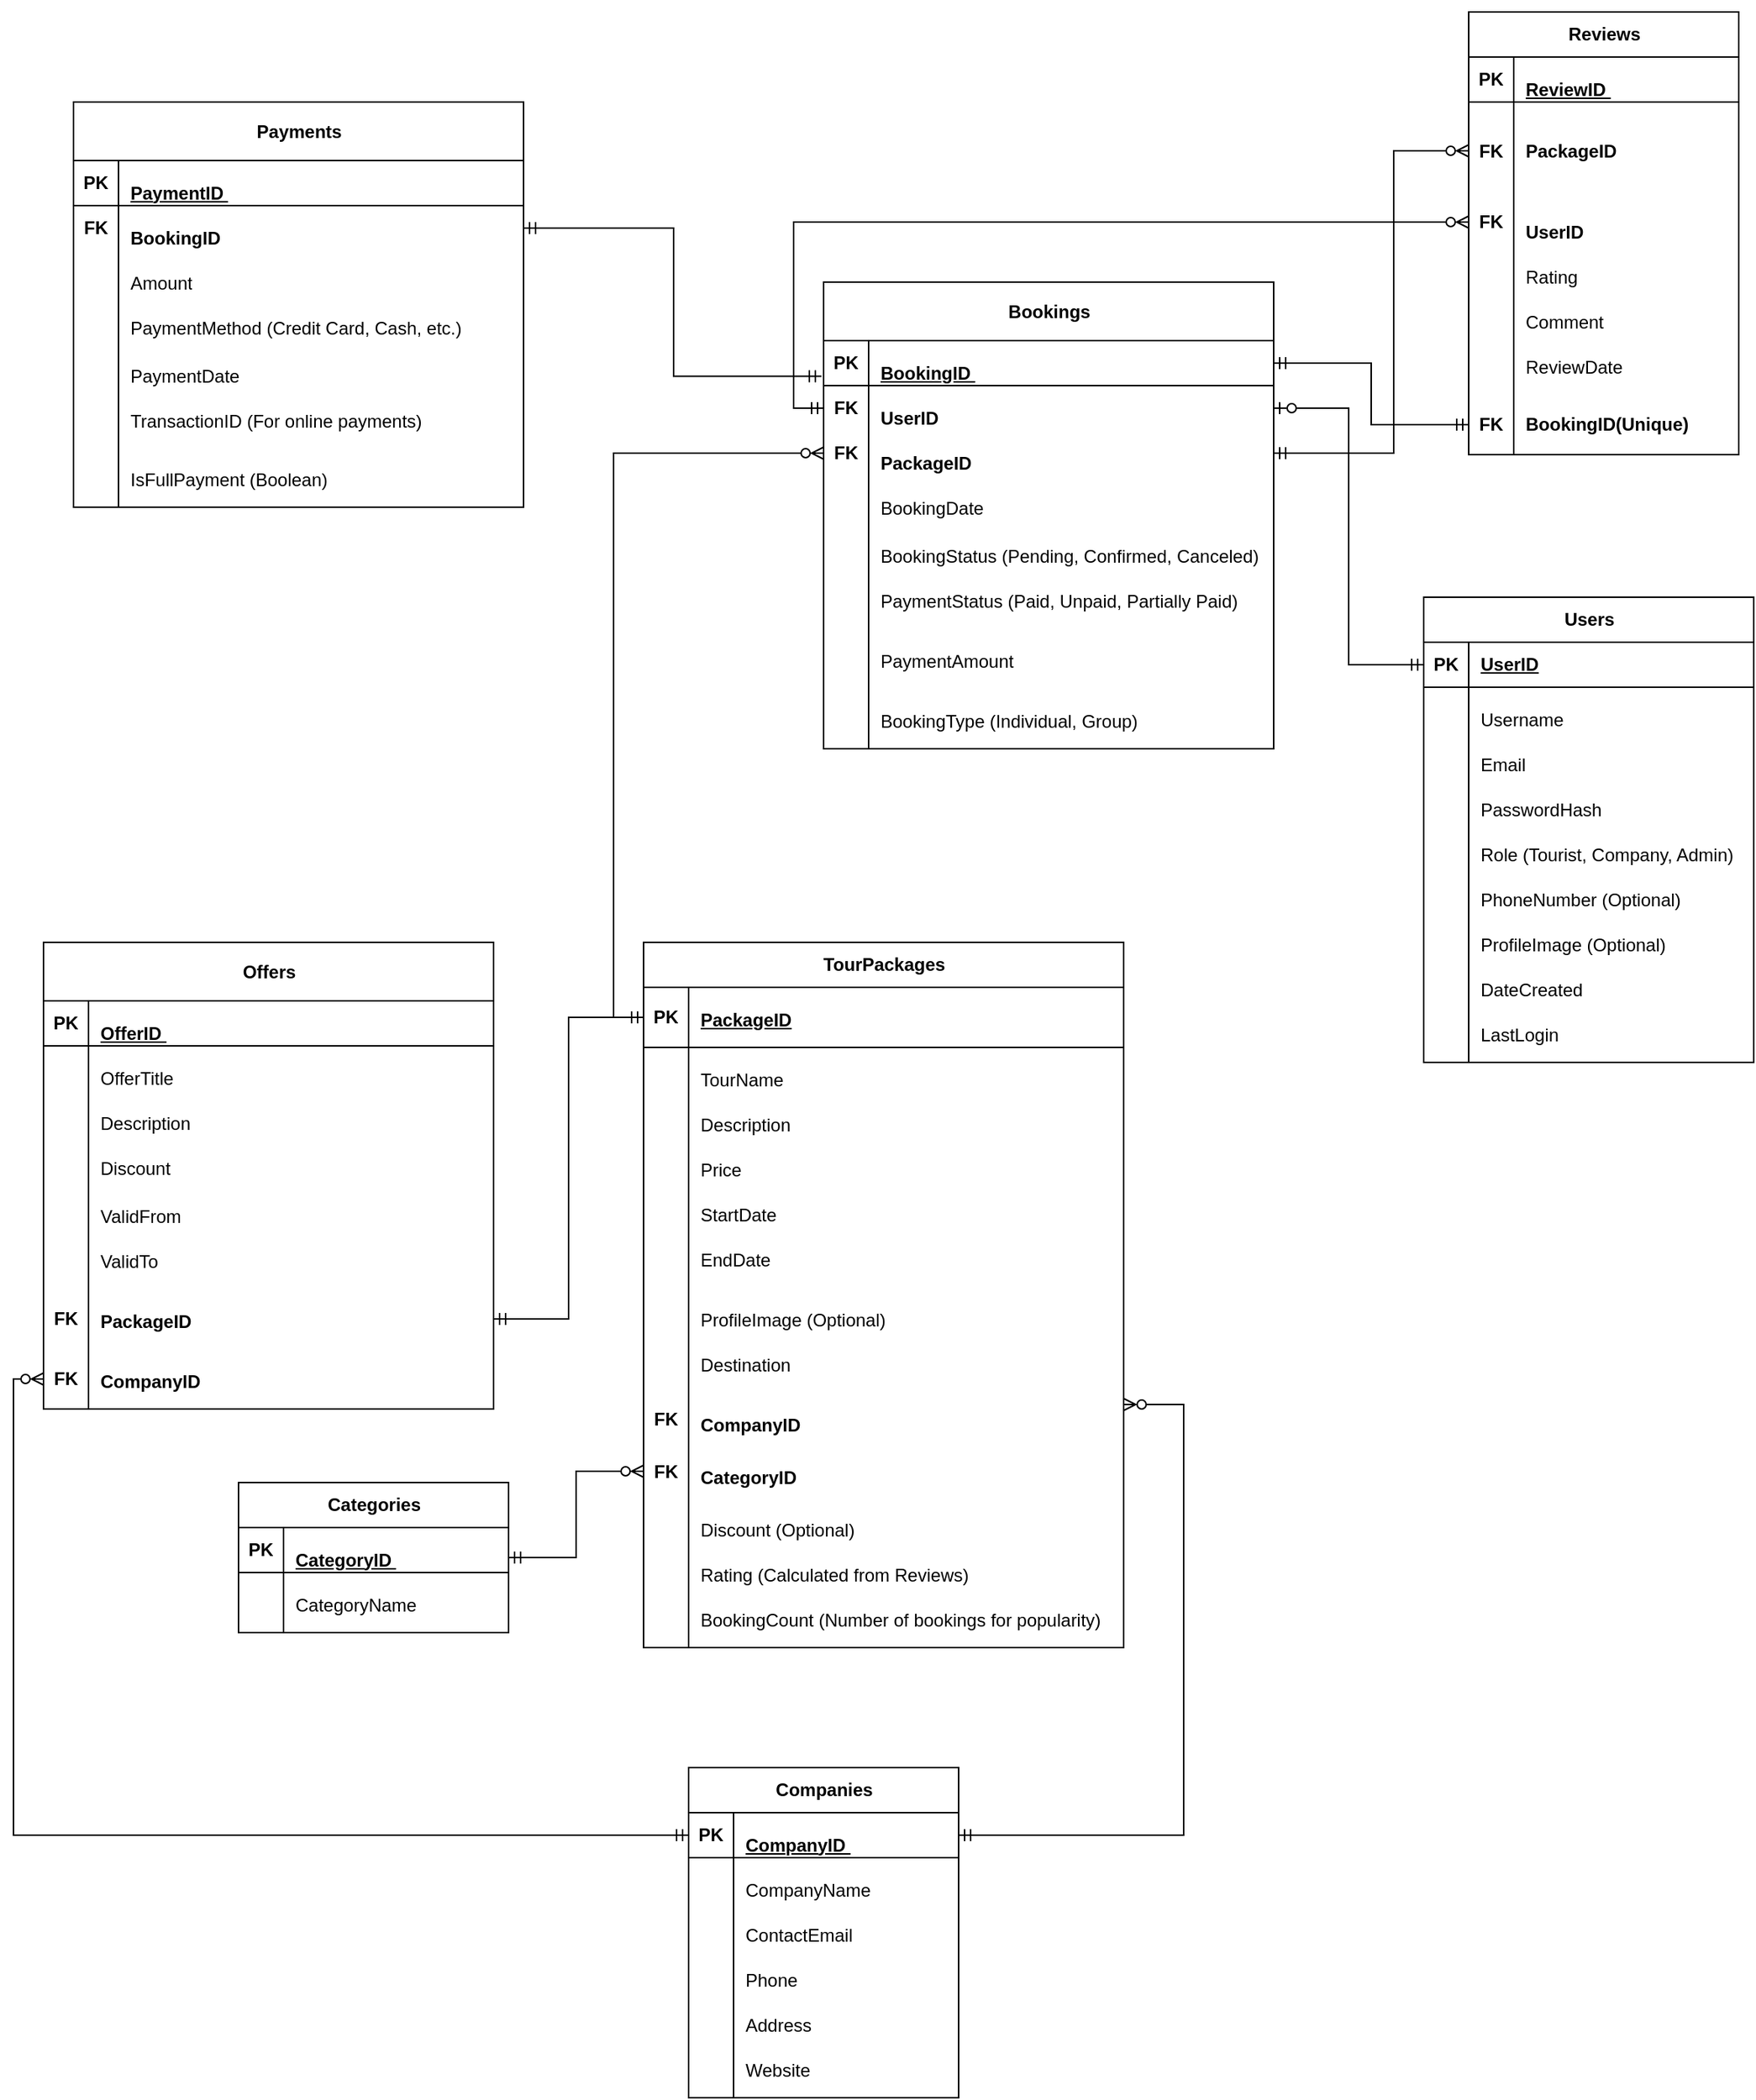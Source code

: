 <mxfile version="26.2.12">
  <diagram name="Page-1" id="cKR9N-dDQMI2an_ZUtYf">
    <mxGraphModel dx="1724" dy="1634" grid="1" gridSize="10" guides="1" tooltips="1" connect="1" arrows="1" fold="1" page="1" pageScale="1" pageWidth="850" pageHeight="1100" math="0" shadow="0">
      <root>
        <mxCell id="0" />
        <mxCell id="1" parent="0" />
        <mxCell id="dRJD1j_1CqHfn3CgRStj-1" value="Users" style="shape=table;startSize=30;container=1;collapsible=1;childLayout=tableLayout;fixedRows=1;rowLines=0;fontStyle=1;align=center;resizeLast=1;html=1;" parent="1" vertex="1">
          <mxGeometry x="600" y="150" width="220" height="310" as="geometry" />
        </mxCell>
        <mxCell id="dRJD1j_1CqHfn3CgRStj-2" value="" style="shape=tableRow;horizontal=0;startSize=0;swimlaneHead=0;swimlaneBody=0;fillColor=none;collapsible=0;dropTarget=0;points=[[0,0.5],[1,0.5]];portConstraint=eastwest;top=0;left=0;right=0;bottom=1;" parent="dRJD1j_1CqHfn3CgRStj-1" vertex="1">
          <mxGeometry y="30" width="220" height="30" as="geometry" />
        </mxCell>
        <mxCell id="dRJD1j_1CqHfn3CgRStj-3" value="PK" style="shape=partialRectangle;connectable=0;fillColor=none;top=0;left=0;bottom=0;right=0;fontStyle=1;overflow=hidden;whiteSpace=wrap;html=1;" parent="dRJD1j_1CqHfn3CgRStj-2" vertex="1">
          <mxGeometry width="30" height="30" as="geometry">
            <mxRectangle width="30" height="30" as="alternateBounds" />
          </mxGeometry>
        </mxCell>
        <mxCell id="dRJD1j_1CqHfn3CgRStj-4" value="UserID" style="shape=partialRectangle;connectable=0;fillColor=none;top=0;left=0;bottom=0;right=0;align=left;spacingLeft=6;fontStyle=5;overflow=hidden;whiteSpace=wrap;html=1;" parent="dRJD1j_1CqHfn3CgRStj-2" vertex="1">
          <mxGeometry x="30" width="190" height="30" as="geometry">
            <mxRectangle width="190" height="30" as="alternateBounds" />
          </mxGeometry>
        </mxCell>
        <mxCell id="dRJD1j_1CqHfn3CgRStj-5" value="" style="shape=tableRow;horizontal=0;startSize=0;swimlaneHead=0;swimlaneBody=0;fillColor=none;collapsible=0;dropTarget=0;points=[[0,0.5],[1,0.5]];portConstraint=eastwest;top=0;left=0;right=0;bottom=0;" parent="dRJD1j_1CqHfn3CgRStj-1" vertex="1">
          <mxGeometry y="60" width="220" height="30" as="geometry" />
        </mxCell>
        <mxCell id="dRJD1j_1CqHfn3CgRStj-6" value="" style="shape=partialRectangle;connectable=0;fillColor=none;top=0;left=0;bottom=0;right=0;editable=1;overflow=hidden;whiteSpace=wrap;html=1;" parent="dRJD1j_1CqHfn3CgRStj-5" vertex="1">
          <mxGeometry width="30" height="30" as="geometry">
            <mxRectangle width="30" height="30" as="alternateBounds" />
          </mxGeometry>
        </mxCell>
        <mxCell id="dRJD1j_1CqHfn3CgRStj-7" value="&lt;p data-pm-slice=&quot;1 1 [&amp;quot;list&amp;quot;,{&amp;quot;spread&amp;quot;:false,&amp;quot;start&amp;quot;:98,&amp;quot;end&amp;quot;:264},&amp;quot;regular_list_item&amp;quot;,{&amp;quot;start&amp;quot;:121,&amp;quot;end&amp;quot;:131}]&quot;&gt;Username&lt;/p&gt;" style="shape=partialRectangle;connectable=0;fillColor=none;top=0;left=0;bottom=0;right=0;align=left;spacingLeft=6;overflow=hidden;whiteSpace=wrap;html=1;" parent="dRJD1j_1CqHfn3CgRStj-5" vertex="1">
          <mxGeometry x="30" width="190" height="30" as="geometry">
            <mxRectangle width="190" height="30" as="alternateBounds" />
          </mxGeometry>
        </mxCell>
        <mxCell id="dRJD1j_1CqHfn3CgRStj-8" value="" style="shape=tableRow;horizontal=0;startSize=0;swimlaneHead=0;swimlaneBody=0;fillColor=none;collapsible=0;dropTarget=0;points=[[0,0.5],[1,0.5]];portConstraint=eastwest;top=0;left=0;right=0;bottom=0;" parent="dRJD1j_1CqHfn3CgRStj-1" vertex="1">
          <mxGeometry y="90" width="220" height="30" as="geometry" />
        </mxCell>
        <mxCell id="dRJD1j_1CqHfn3CgRStj-9" value="" style="shape=partialRectangle;connectable=0;fillColor=none;top=0;left=0;bottom=0;right=0;editable=1;overflow=hidden;whiteSpace=wrap;html=1;" parent="dRJD1j_1CqHfn3CgRStj-8" vertex="1">
          <mxGeometry width="30" height="30" as="geometry">
            <mxRectangle width="30" height="30" as="alternateBounds" />
          </mxGeometry>
        </mxCell>
        <mxCell id="dRJD1j_1CqHfn3CgRStj-10" value="&lt;p data-pm-slice=&quot;1 1 [&amp;quot;list&amp;quot;,{&amp;quot;spread&amp;quot;:false,&amp;quot;start&amp;quot;:98,&amp;quot;end&amp;quot;:264},&amp;quot;regular_list_item&amp;quot;,{&amp;quot;start&amp;quot;:132,&amp;quot;end&amp;quot;:139}]&quot;&gt;Email&lt;/p&gt;" style="shape=partialRectangle;connectable=0;fillColor=none;top=0;left=0;bottom=0;right=0;align=left;spacingLeft=6;overflow=hidden;whiteSpace=wrap;html=1;" parent="dRJD1j_1CqHfn3CgRStj-8" vertex="1">
          <mxGeometry x="30" width="190" height="30" as="geometry">
            <mxRectangle width="190" height="30" as="alternateBounds" />
          </mxGeometry>
        </mxCell>
        <mxCell id="dRJD1j_1CqHfn3CgRStj-11" value="" style="shape=tableRow;horizontal=0;startSize=0;swimlaneHead=0;swimlaneBody=0;fillColor=none;collapsible=0;dropTarget=0;points=[[0,0.5],[1,0.5]];portConstraint=eastwest;top=0;left=0;right=0;bottom=0;" parent="dRJD1j_1CqHfn3CgRStj-1" vertex="1">
          <mxGeometry y="120" width="220" height="30" as="geometry" />
        </mxCell>
        <mxCell id="dRJD1j_1CqHfn3CgRStj-12" value="" style="shape=partialRectangle;connectable=0;fillColor=none;top=0;left=0;bottom=0;right=0;editable=1;overflow=hidden;whiteSpace=wrap;html=1;" parent="dRJD1j_1CqHfn3CgRStj-11" vertex="1">
          <mxGeometry width="30" height="30" as="geometry">
            <mxRectangle width="30" height="30" as="alternateBounds" />
          </mxGeometry>
        </mxCell>
        <mxCell id="dRJD1j_1CqHfn3CgRStj-13" value="&lt;p style=&quot;direction: rtl;&quot; data-pm-slice=&quot;1 1 [&amp;quot;list&amp;quot;,{&amp;quot;spread&amp;quot;:false,&amp;quot;start&amp;quot;:98,&amp;quot;end&amp;quot;:264},&amp;quot;regular_list_item&amp;quot;,{&amp;quot;start&amp;quot;:140,&amp;quot;end&amp;quot;:154}]&quot;&gt;PasswordHash&lt;/p&gt;" style="shape=partialRectangle;connectable=0;fillColor=none;top=0;left=0;bottom=0;right=0;align=left;spacingLeft=6;overflow=hidden;whiteSpace=wrap;html=1;" parent="dRJD1j_1CqHfn3CgRStj-11" vertex="1">
          <mxGeometry x="30" width="190" height="30" as="geometry">
            <mxRectangle width="190" height="30" as="alternateBounds" />
          </mxGeometry>
        </mxCell>
        <mxCell id="dRJD1j_1CqHfn3CgRStj-14" value="" style="shape=tableRow;horizontal=0;startSize=0;swimlaneHead=0;swimlaneBody=0;fillColor=none;collapsible=0;dropTarget=0;points=[[0,0.5],[1,0.5]];portConstraint=eastwest;top=0;left=0;right=0;bottom=0;" parent="dRJD1j_1CqHfn3CgRStj-1" vertex="1">
          <mxGeometry y="150" width="220" height="30" as="geometry" />
        </mxCell>
        <mxCell id="dRJD1j_1CqHfn3CgRStj-15" value="" style="shape=partialRectangle;connectable=0;fillColor=none;top=0;left=0;bottom=0;right=0;editable=1;overflow=hidden;whiteSpace=wrap;html=1;" parent="dRJD1j_1CqHfn3CgRStj-14" vertex="1">
          <mxGeometry width="30" height="30" as="geometry">
            <mxRectangle width="30" height="30" as="alternateBounds" />
          </mxGeometry>
        </mxCell>
        <mxCell id="dRJD1j_1CqHfn3CgRStj-16" value="&lt;p data-pm-slice=&quot;1 1 [&amp;quot;list&amp;quot;,{&amp;quot;spread&amp;quot;:false,&amp;quot;start&amp;quot;:98,&amp;quot;end&amp;quot;:264},&amp;quot;regular_list_item&amp;quot;,{&amp;quot;start&amp;quot;:155,&amp;quot;end&amp;quot;:187}]&quot;&gt;Role (Tourist, Company, Admin)&lt;/p&gt;" style="shape=partialRectangle;connectable=0;fillColor=none;top=0;left=0;bottom=0;right=0;align=left;spacingLeft=6;overflow=hidden;whiteSpace=wrap;html=1;" parent="dRJD1j_1CqHfn3CgRStj-14" vertex="1">
          <mxGeometry x="30" width="190" height="30" as="geometry">
            <mxRectangle width="190" height="30" as="alternateBounds" />
          </mxGeometry>
        </mxCell>
        <mxCell id="dRJD1j_1CqHfn3CgRStj-17" value="" style="shape=tableRow;horizontal=0;startSize=0;swimlaneHead=0;swimlaneBody=0;fillColor=none;collapsible=0;dropTarget=0;points=[[0,0.5],[1,0.5]];portConstraint=eastwest;top=0;left=0;right=0;bottom=0;" parent="dRJD1j_1CqHfn3CgRStj-1" vertex="1">
          <mxGeometry y="180" width="220" height="30" as="geometry" />
        </mxCell>
        <mxCell id="dRJD1j_1CqHfn3CgRStj-18" value="" style="shape=partialRectangle;connectable=0;fillColor=none;top=0;left=0;bottom=0;right=0;editable=1;overflow=hidden;whiteSpace=wrap;html=1;" parent="dRJD1j_1CqHfn3CgRStj-17" vertex="1">
          <mxGeometry width="30" height="30" as="geometry">
            <mxRectangle width="30" height="30" as="alternateBounds" />
          </mxGeometry>
        </mxCell>
        <mxCell id="dRJD1j_1CqHfn3CgRStj-19" value="&lt;p data-pm-slice=&quot;1 1 [&amp;quot;list&amp;quot;,{&amp;quot;spread&amp;quot;:false,&amp;quot;start&amp;quot;:98,&amp;quot;end&amp;quot;:264},&amp;quot;regular_list_item&amp;quot;,{&amp;quot;start&amp;quot;:188,&amp;quot;end&amp;quot;:212}]&quot;&gt;PhoneNumber (Optional)&lt;/p&gt;" style="shape=partialRectangle;connectable=0;fillColor=none;top=0;left=0;bottom=0;right=0;align=left;spacingLeft=6;overflow=hidden;whiteSpace=wrap;html=1;" parent="dRJD1j_1CqHfn3CgRStj-17" vertex="1">
          <mxGeometry x="30" width="190" height="30" as="geometry">
            <mxRectangle width="190" height="30" as="alternateBounds" />
          </mxGeometry>
        </mxCell>
        <mxCell id="dRJD1j_1CqHfn3CgRStj-20" value="" style="shape=tableRow;horizontal=0;startSize=0;swimlaneHead=0;swimlaneBody=0;fillColor=none;collapsible=0;dropTarget=0;points=[[0,0.5],[1,0.5]];portConstraint=eastwest;top=0;left=0;right=0;bottom=0;" parent="dRJD1j_1CqHfn3CgRStj-1" vertex="1">
          <mxGeometry y="210" width="220" height="30" as="geometry" />
        </mxCell>
        <mxCell id="dRJD1j_1CqHfn3CgRStj-21" value="" style="shape=partialRectangle;connectable=0;fillColor=none;top=0;left=0;bottom=0;right=0;editable=1;overflow=hidden;whiteSpace=wrap;html=1;" parent="dRJD1j_1CqHfn3CgRStj-20" vertex="1">
          <mxGeometry width="30" height="30" as="geometry">
            <mxRectangle width="30" height="30" as="alternateBounds" />
          </mxGeometry>
        </mxCell>
        <mxCell id="dRJD1j_1CqHfn3CgRStj-22" value="&lt;p data-pm-slice=&quot;1 1 [&amp;quot;list&amp;quot;,{&amp;quot;spread&amp;quot;:false,&amp;quot;start&amp;quot;:98,&amp;quot;end&amp;quot;:264},&amp;quot;regular_list_item&amp;quot;,{&amp;quot;start&amp;quot;:213,&amp;quot;end&amp;quot;:238}]&quot;&gt;ProfileImage (Optional)&lt;/p&gt;" style="shape=partialRectangle;connectable=0;fillColor=none;top=0;left=0;bottom=0;right=0;align=left;spacingLeft=6;overflow=hidden;whiteSpace=wrap;html=1;" parent="dRJD1j_1CqHfn3CgRStj-20" vertex="1">
          <mxGeometry x="30" width="190" height="30" as="geometry">
            <mxRectangle width="190" height="30" as="alternateBounds" />
          </mxGeometry>
        </mxCell>
        <mxCell id="dRJD1j_1CqHfn3CgRStj-23" value="" style="shape=tableRow;horizontal=0;startSize=0;swimlaneHead=0;swimlaneBody=0;fillColor=none;collapsible=0;dropTarget=0;points=[[0,0.5],[1,0.5]];portConstraint=eastwest;top=0;left=0;right=0;bottom=0;" parent="dRJD1j_1CqHfn3CgRStj-1" vertex="1">
          <mxGeometry y="240" width="220" height="30" as="geometry" />
        </mxCell>
        <mxCell id="dRJD1j_1CqHfn3CgRStj-24" value="" style="shape=partialRectangle;connectable=0;fillColor=none;top=0;left=0;bottom=0;right=0;editable=1;overflow=hidden;whiteSpace=wrap;html=1;" parent="dRJD1j_1CqHfn3CgRStj-23" vertex="1">
          <mxGeometry width="30" height="30" as="geometry">
            <mxRectangle width="30" height="30" as="alternateBounds" />
          </mxGeometry>
        </mxCell>
        <mxCell id="dRJD1j_1CqHfn3CgRStj-25" value="&lt;p data-pm-slice=&quot;1 1 [&amp;quot;list&amp;quot;,{&amp;quot;spread&amp;quot;:false,&amp;quot;start&amp;quot;:98,&amp;quot;end&amp;quot;:264},&amp;quot;regular_list_item&amp;quot;,{&amp;quot;start&amp;quot;:239,&amp;quot;end&amp;quot;:252}]&quot;&gt;DateCreated&lt;/p&gt;" style="shape=partialRectangle;connectable=0;fillColor=none;top=0;left=0;bottom=0;right=0;align=left;spacingLeft=6;overflow=hidden;whiteSpace=wrap;html=1;" parent="dRJD1j_1CqHfn3CgRStj-23" vertex="1">
          <mxGeometry x="30" width="190" height="30" as="geometry">
            <mxRectangle width="190" height="30" as="alternateBounds" />
          </mxGeometry>
        </mxCell>
        <mxCell id="dRJD1j_1CqHfn3CgRStj-26" value="" style="shape=tableRow;horizontal=0;startSize=0;swimlaneHead=0;swimlaneBody=0;fillColor=none;collapsible=0;dropTarget=0;points=[[0,0.5],[1,0.5]];portConstraint=eastwest;top=0;left=0;right=0;bottom=0;" parent="dRJD1j_1CqHfn3CgRStj-1" vertex="1">
          <mxGeometry y="270" width="220" height="40" as="geometry" />
        </mxCell>
        <mxCell id="dRJD1j_1CqHfn3CgRStj-27" value="" style="shape=partialRectangle;connectable=0;fillColor=none;top=0;left=0;bottom=0;right=0;editable=1;overflow=hidden;whiteSpace=wrap;html=1;" parent="dRJD1j_1CqHfn3CgRStj-26" vertex="1">
          <mxGeometry width="30" height="40" as="geometry">
            <mxRectangle width="30" height="40" as="alternateBounds" />
          </mxGeometry>
        </mxCell>
        <mxCell id="dRJD1j_1CqHfn3CgRStj-28" value="&lt;p data-pm-slice=&quot;1 1 [&amp;quot;list&amp;quot;,{&amp;quot;spread&amp;quot;:false,&amp;quot;start&amp;quot;:98,&amp;quot;end&amp;quot;:264},&amp;quot;regular_list_item&amp;quot;,{&amp;quot;start&amp;quot;:253,&amp;quot;end&amp;quot;:264}]&quot;&gt;LastLogin&lt;/p&gt;" style="shape=partialRectangle;connectable=0;fillColor=none;top=0;left=0;bottom=0;right=0;align=left;spacingLeft=6;overflow=hidden;whiteSpace=wrap;html=1;" parent="dRJD1j_1CqHfn3CgRStj-26" vertex="1">
          <mxGeometry x="30" width="190" height="40" as="geometry">
            <mxRectangle width="190" height="40" as="alternateBounds" />
          </mxGeometry>
        </mxCell>
        <mxCell id="dRJD1j_1CqHfn3CgRStj-47" value="&lt;h4 data-pm-slice=&quot;1 1 []&quot;&gt;&lt;strong&gt;TourPackages&lt;/strong&gt;&lt;/h4&gt;" style="shape=table;startSize=30;container=1;collapsible=1;childLayout=tableLayout;fixedRows=1;rowLines=0;fontStyle=1;align=center;resizeLast=1;html=1;" parent="1" vertex="1">
          <mxGeometry x="80" y="380" width="320" height="470" as="geometry" />
        </mxCell>
        <mxCell id="dRJD1j_1CqHfn3CgRStj-48" value="" style="shape=tableRow;horizontal=0;startSize=0;swimlaneHead=0;swimlaneBody=0;fillColor=none;collapsible=0;dropTarget=0;points=[[0,0.5],[1,0.5]];portConstraint=eastwest;top=0;left=0;right=0;bottom=1;" parent="dRJD1j_1CqHfn3CgRStj-47" vertex="1">
          <mxGeometry y="30" width="320" height="40" as="geometry" />
        </mxCell>
        <mxCell id="dRJD1j_1CqHfn3CgRStj-49" value="PK" style="shape=partialRectangle;connectable=0;fillColor=none;top=0;left=0;bottom=0;right=0;fontStyle=1;overflow=hidden;whiteSpace=wrap;html=1;" parent="dRJD1j_1CqHfn3CgRStj-48" vertex="1">
          <mxGeometry width="30" height="40" as="geometry">
            <mxRectangle width="30" height="40" as="alternateBounds" />
          </mxGeometry>
        </mxCell>
        <mxCell id="dRJD1j_1CqHfn3CgRStj-50" value="&lt;p data-pm-slice=&quot;1 1 [&amp;quot;list&amp;quot;,{&amp;quot;spread&amp;quot;:false,&amp;quot;start&amp;quot;:292,&amp;quot;end&amp;quot;:574},&amp;quot;regular_list_item&amp;quot;,{&amp;quot;start&amp;quot;:292,&amp;quot;end&amp;quot;:317}]&quot;&gt;PackageID&lt;/p&gt;" style="shape=partialRectangle;connectable=0;fillColor=none;top=0;left=0;bottom=0;right=0;align=left;spacingLeft=6;fontStyle=5;overflow=hidden;whiteSpace=wrap;html=1;" parent="dRJD1j_1CqHfn3CgRStj-48" vertex="1">
          <mxGeometry x="30" width="290" height="40" as="geometry">
            <mxRectangle width="290" height="40" as="alternateBounds" />
          </mxGeometry>
        </mxCell>
        <mxCell id="dRJD1j_1CqHfn3CgRStj-51" value="" style="shape=tableRow;horizontal=0;startSize=0;swimlaneHead=0;swimlaneBody=0;fillColor=none;collapsible=0;dropTarget=0;points=[[0,0.5],[1,0.5]];portConstraint=eastwest;top=0;left=0;right=0;bottom=0;" parent="dRJD1j_1CqHfn3CgRStj-47" vertex="1">
          <mxGeometry y="70" width="320" height="30" as="geometry" />
        </mxCell>
        <mxCell id="dRJD1j_1CqHfn3CgRStj-52" value="" style="shape=partialRectangle;connectable=0;fillColor=none;top=0;left=0;bottom=0;right=0;editable=1;overflow=hidden;whiteSpace=wrap;html=1;" parent="dRJD1j_1CqHfn3CgRStj-51" vertex="1">
          <mxGeometry width="30" height="30" as="geometry">
            <mxRectangle width="30" height="30" as="alternateBounds" />
          </mxGeometry>
        </mxCell>
        <mxCell id="dRJD1j_1CqHfn3CgRStj-53" value="&lt;p data-pm-slice=&quot;1 1 [&amp;quot;list&amp;quot;,{&amp;quot;spread&amp;quot;:false,&amp;quot;start&amp;quot;:292,&amp;quot;end&amp;quot;:574},&amp;quot;regular_list_item&amp;quot;,{&amp;quot;start&amp;quot;:318,&amp;quot;end&amp;quot;:328}]&quot;&gt;TourName&lt;/p&gt;" style="shape=partialRectangle;connectable=0;fillColor=none;top=0;left=0;bottom=0;right=0;align=left;spacingLeft=6;overflow=hidden;whiteSpace=wrap;html=1;" parent="dRJD1j_1CqHfn3CgRStj-51" vertex="1">
          <mxGeometry x="30" width="290" height="30" as="geometry">
            <mxRectangle width="290" height="30" as="alternateBounds" />
          </mxGeometry>
        </mxCell>
        <mxCell id="dRJD1j_1CqHfn3CgRStj-54" value="" style="shape=tableRow;horizontal=0;startSize=0;swimlaneHead=0;swimlaneBody=0;fillColor=none;collapsible=0;dropTarget=0;points=[[0,0.5],[1,0.5]];portConstraint=eastwest;top=0;left=0;right=0;bottom=0;" parent="dRJD1j_1CqHfn3CgRStj-47" vertex="1">
          <mxGeometry y="100" width="320" height="30" as="geometry" />
        </mxCell>
        <mxCell id="dRJD1j_1CqHfn3CgRStj-55" value="" style="shape=partialRectangle;connectable=0;fillColor=none;top=0;left=0;bottom=0;right=0;editable=1;overflow=hidden;whiteSpace=wrap;html=1;" parent="dRJD1j_1CqHfn3CgRStj-54" vertex="1">
          <mxGeometry width="30" height="30" as="geometry">
            <mxRectangle width="30" height="30" as="alternateBounds" />
          </mxGeometry>
        </mxCell>
        <mxCell id="dRJD1j_1CqHfn3CgRStj-56" value="&lt;p data-pm-slice=&quot;1 1 [&amp;quot;list&amp;quot;,{&amp;quot;spread&amp;quot;:false,&amp;quot;start&amp;quot;:292,&amp;quot;end&amp;quot;:574},&amp;quot;regular_list_item&amp;quot;,{&amp;quot;start&amp;quot;:329,&amp;quot;end&amp;quot;:342}]&quot;&gt;Description&lt;/p&gt;" style="shape=partialRectangle;connectable=0;fillColor=none;top=0;left=0;bottom=0;right=0;align=left;spacingLeft=6;overflow=hidden;whiteSpace=wrap;html=1;" parent="dRJD1j_1CqHfn3CgRStj-54" vertex="1">
          <mxGeometry x="30" width="290" height="30" as="geometry">
            <mxRectangle width="290" height="30" as="alternateBounds" />
          </mxGeometry>
        </mxCell>
        <mxCell id="dRJD1j_1CqHfn3CgRStj-57" value="" style="shape=tableRow;horizontal=0;startSize=0;swimlaneHead=0;swimlaneBody=0;fillColor=none;collapsible=0;dropTarget=0;points=[[0,0.5],[1,0.5]];portConstraint=eastwest;top=0;left=0;right=0;bottom=0;" parent="dRJD1j_1CqHfn3CgRStj-47" vertex="1">
          <mxGeometry y="130" width="320" height="30" as="geometry" />
        </mxCell>
        <mxCell id="dRJD1j_1CqHfn3CgRStj-58" value="" style="shape=partialRectangle;connectable=0;fillColor=none;top=0;left=0;bottom=0;right=0;editable=1;overflow=hidden;whiteSpace=wrap;html=1;" parent="dRJD1j_1CqHfn3CgRStj-57" vertex="1">
          <mxGeometry width="30" height="30" as="geometry">
            <mxRectangle width="30" height="30" as="alternateBounds" />
          </mxGeometry>
        </mxCell>
        <mxCell id="dRJD1j_1CqHfn3CgRStj-59" value="&lt;p data-pm-slice=&quot;1 1 [&amp;quot;list&amp;quot;,{&amp;quot;spread&amp;quot;:false,&amp;quot;start&amp;quot;:292,&amp;quot;end&amp;quot;:574},&amp;quot;regular_list_item&amp;quot;,{&amp;quot;start&amp;quot;:343,&amp;quot;end&amp;quot;:350}]&quot;&gt;Price&lt;/p&gt;" style="shape=partialRectangle;connectable=0;fillColor=none;top=0;left=0;bottom=0;right=0;align=left;spacingLeft=6;overflow=hidden;whiteSpace=wrap;html=1;" parent="dRJD1j_1CqHfn3CgRStj-57" vertex="1">
          <mxGeometry x="30" width="290" height="30" as="geometry">
            <mxRectangle width="290" height="30" as="alternateBounds" />
          </mxGeometry>
        </mxCell>
        <mxCell id="dRJD1j_1CqHfn3CgRStj-60" value="" style="shape=tableRow;horizontal=0;startSize=0;swimlaneHead=0;swimlaneBody=0;fillColor=none;collapsible=0;dropTarget=0;points=[[0,0.5],[1,0.5]];portConstraint=eastwest;top=0;left=0;right=0;bottom=0;" parent="dRJD1j_1CqHfn3CgRStj-47" vertex="1">
          <mxGeometry y="160" width="320" height="30" as="geometry" />
        </mxCell>
        <mxCell id="dRJD1j_1CqHfn3CgRStj-61" value="" style="shape=partialRectangle;connectable=0;fillColor=none;top=0;left=0;bottom=0;right=0;editable=1;overflow=hidden;whiteSpace=wrap;html=1;" parent="dRJD1j_1CqHfn3CgRStj-60" vertex="1">
          <mxGeometry width="30" height="30" as="geometry">
            <mxRectangle width="30" height="30" as="alternateBounds" />
          </mxGeometry>
        </mxCell>
        <mxCell id="dRJD1j_1CqHfn3CgRStj-62" value="&lt;p data-pm-slice=&quot;1 1 [&amp;quot;list&amp;quot;,{&amp;quot;spread&amp;quot;:false,&amp;quot;start&amp;quot;:292,&amp;quot;end&amp;quot;:574},&amp;quot;regular_list_item&amp;quot;,{&amp;quot;start&amp;quot;:351,&amp;quot;end&amp;quot;:362}]&quot;&gt;StartDate&lt;/p&gt;" style="shape=partialRectangle;connectable=0;fillColor=none;top=0;left=0;bottom=0;right=0;align=left;spacingLeft=6;overflow=hidden;whiteSpace=wrap;html=1;" parent="dRJD1j_1CqHfn3CgRStj-60" vertex="1">
          <mxGeometry x="30" width="290" height="30" as="geometry">
            <mxRectangle width="290" height="30" as="alternateBounds" />
          </mxGeometry>
        </mxCell>
        <mxCell id="dRJD1j_1CqHfn3CgRStj-63" value="" style="shape=tableRow;horizontal=0;startSize=0;swimlaneHead=0;swimlaneBody=0;fillColor=none;collapsible=0;dropTarget=0;points=[[0,0.5],[1,0.5]];portConstraint=eastwest;top=0;left=0;right=0;bottom=0;" parent="dRJD1j_1CqHfn3CgRStj-47" vertex="1">
          <mxGeometry y="190" width="320" height="40" as="geometry" />
        </mxCell>
        <mxCell id="dRJD1j_1CqHfn3CgRStj-64" value="" style="shape=partialRectangle;connectable=0;fillColor=none;top=0;left=0;bottom=0;right=0;editable=1;overflow=hidden;whiteSpace=wrap;html=1;" parent="dRJD1j_1CqHfn3CgRStj-63" vertex="1">
          <mxGeometry width="30" height="40" as="geometry">
            <mxRectangle width="30" height="40" as="alternateBounds" />
          </mxGeometry>
        </mxCell>
        <mxCell id="dRJD1j_1CqHfn3CgRStj-65" value="&lt;p data-pm-slice=&quot;1 1 [&amp;quot;list&amp;quot;,{&amp;quot;spread&amp;quot;:false,&amp;quot;start&amp;quot;:292,&amp;quot;end&amp;quot;:574},&amp;quot;regular_list_item&amp;quot;,{&amp;quot;start&amp;quot;:363,&amp;quot;end&amp;quot;:372}]&quot;&gt;EndDate&lt;/p&gt;" style="shape=partialRectangle;connectable=0;fillColor=none;top=0;left=0;bottom=0;right=0;align=left;spacingLeft=6;overflow=hidden;whiteSpace=wrap;html=1;" parent="dRJD1j_1CqHfn3CgRStj-63" vertex="1">
          <mxGeometry x="30" width="290" height="40" as="geometry">
            <mxRectangle width="290" height="40" as="alternateBounds" />
          </mxGeometry>
        </mxCell>
        <mxCell id="dRJD1j_1CqHfn3CgRStj-66" value="" style="shape=tableRow;horizontal=0;startSize=0;swimlaneHead=0;swimlaneBody=0;fillColor=none;collapsible=0;dropTarget=0;points=[[0,0.5],[1,0.5]];portConstraint=eastwest;top=0;left=0;right=0;bottom=0;" parent="dRJD1j_1CqHfn3CgRStj-47" vertex="1">
          <mxGeometry y="230" width="320" height="30" as="geometry" />
        </mxCell>
        <mxCell id="dRJD1j_1CqHfn3CgRStj-67" value="" style="shape=partialRectangle;connectable=0;fillColor=none;top=0;left=0;bottom=0;right=0;editable=1;overflow=hidden;whiteSpace=wrap;html=1;" parent="dRJD1j_1CqHfn3CgRStj-66" vertex="1">
          <mxGeometry width="30" height="30" as="geometry">
            <mxRectangle width="30" height="30" as="alternateBounds" />
          </mxGeometry>
        </mxCell>
        <mxCell id="dRJD1j_1CqHfn3CgRStj-68" value="&lt;p data-pm-slice=&quot;1 1 [&amp;quot;list&amp;quot;,{&amp;quot;spread&amp;quot;:false,&amp;quot;start&amp;quot;:98,&amp;quot;end&amp;quot;:264},&amp;quot;regular_list_item&amp;quot;,{&amp;quot;start&amp;quot;:213,&amp;quot;end&amp;quot;:238}]&quot;&gt;ProfileImage (Optional)&lt;/p&gt;" style="shape=partialRectangle;connectable=0;fillColor=none;top=0;left=0;bottom=0;right=0;align=left;spacingLeft=6;overflow=hidden;whiteSpace=wrap;html=1;" parent="dRJD1j_1CqHfn3CgRStj-66" vertex="1">
          <mxGeometry x="30" width="290" height="30" as="geometry">
            <mxRectangle width="290" height="30" as="alternateBounds" />
          </mxGeometry>
        </mxCell>
        <mxCell id="dRJD1j_1CqHfn3CgRStj-69" value="" style="shape=tableRow;horizontal=0;startSize=0;swimlaneHead=0;swimlaneBody=0;fillColor=none;collapsible=0;dropTarget=0;points=[[0,0.5],[1,0.5]];portConstraint=eastwest;top=0;left=0;right=0;bottom=0;" parent="dRJD1j_1CqHfn3CgRStj-47" vertex="1">
          <mxGeometry y="260" width="320" height="40" as="geometry" />
        </mxCell>
        <mxCell id="dRJD1j_1CqHfn3CgRStj-70" value="" style="shape=partialRectangle;connectable=0;fillColor=none;top=0;left=0;bottom=0;right=0;editable=1;overflow=hidden;whiteSpace=wrap;html=1;" parent="dRJD1j_1CqHfn3CgRStj-69" vertex="1">
          <mxGeometry width="30" height="40" as="geometry">
            <mxRectangle width="30" height="40" as="alternateBounds" />
          </mxGeometry>
        </mxCell>
        <mxCell id="dRJD1j_1CqHfn3CgRStj-71" value="&lt;p data-pm-slice=&quot;1 1 [&amp;quot;list&amp;quot;,{&amp;quot;spread&amp;quot;:false,&amp;quot;start&amp;quot;:292,&amp;quot;end&amp;quot;:574},&amp;quot;regular_list_item&amp;quot;,{&amp;quot;start&amp;quot;:373,&amp;quot;end&amp;quot;:386}]&quot;&gt;Destination&lt;/p&gt;" style="shape=partialRectangle;connectable=0;fillColor=none;top=0;left=0;bottom=0;right=0;align=left;spacingLeft=6;overflow=hidden;whiteSpace=wrap;html=1;" parent="dRJD1j_1CqHfn3CgRStj-69" vertex="1">
          <mxGeometry x="30" width="290" height="40" as="geometry">
            <mxRectangle width="290" height="40" as="alternateBounds" />
          </mxGeometry>
        </mxCell>
        <mxCell id="dRJD1j_1CqHfn3CgRStj-72" value="" style="shape=tableRow;horizontal=0;startSize=0;swimlaneHead=0;swimlaneBody=0;fillColor=none;collapsible=0;dropTarget=0;points=[[0,0.5],[1,0.5]];portConstraint=eastwest;top=0;left=0;right=0;bottom=0;fontStyle=1" parent="dRJD1j_1CqHfn3CgRStj-47" vertex="1">
          <mxGeometry y="300" width="320" height="35" as="geometry" />
        </mxCell>
        <mxCell id="dRJD1j_1CqHfn3CgRStj-73" value="FK" style="shape=partialRectangle;connectable=0;fillColor=none;top=0;left=0;bottom=0;right=0;editable=1;overflow=hidden;whiteSpace=wrap;html=1;fontStyle=1" parent="dRJD1j_1CqHfn3CgRStj-72" vertex="1">
          <mxGeometry width="30" height="35" as="geometry">
            <mxRectangle width="30" height="35" as="alternateBounds" />
          </mxGeometry>
        </mxCell>
        <mxCell id="dRJD1j_1CqHfn3CgRStj-74" value="&lt;p data-pm-slice=&quot;1 1 [&amp;quot;list&amp;quot;,{&amp;quot;spread&amp;quot;:false,&amp;quot;start&amp;quot;:292,&amp;quot;end&amp;quot;:574},&amp;quot;regular_list_item&amp;quot;,{&amp;quot;start&amp;quot;:387,&amp;quot;end&amp;quot;:425}]&quot;&gt;CompanyID&amp;nbsp;&lt;/p&gt;" style="shape=partialRectangle;connectable=0;fillColor=none;top=0;left=0;bottom=0;right=0;align=left;spacingLeft=6;overflow=hidden;whiteSpace=wrap;html=1;fontStyle=1" parent="dRJD1j_1CqHfn3CgRStj-72" vertex="1">
          <mxGeometry x="30" width="290" height="35" as="geometry">
            <mxRectangle width="290" height="35" as="alternateBounds" />
          </mxGeometry>
        </mxCell>
        <mxCell id="dRJD1j_1CqHfn3CgRStj-78" value="" style="shape=tableRow;horizontal=0;startSize=0;swimlaneHead=0;swimlaneBody=0;fillColor=none;collapsible=0;dropTarget=0;points=[[0,0.5],[1,0.5]];portConstraint=eastwest;top=0;left=0;right=0;bottom=0;" parent="dRJD1j_1CqHfn3CgRStj-47" vertex="1">
          <mxGeometry y="335" width="320" height="35" as="geometry" />
        </mxCell>
        <mxCell id="dRJD1j_1CqHfn3CgRStj-79" value="FK" style="shape=partialRectangle;connectable=0;fillColor=none;top=0;left=0;bottom=0;right=0;editable=1;overflow=hidden;whiteSpace=wrap;html=1;fontStyle=1" parent="dRJD1j_1CqHfn3CgRStj-78" vertex="1">
          <mxGeometry width="30" height="35" as="geometry">
            <mxRectangle width="30" height="35" as="alternateBounds" />
          </mxGeometry>
        </mxCell>
        <mxCell id="dRJD1j_1CqHfn3CgRStj-80" value="&lt;p data-pm-slice=&quot;1 1 [&amp;quot;list&amp;quot;,{&amp;quot;spread&amp;quot;:false,&amp;quot;start&amp;quot;:292,&amp;quot;end&amp;quot;:574},&amp;quot;regular_list_item&amp;quot;,{&amp;quot;start&amp;quot;:426,&amp;quot;end&amp;quot;:466}]&quot;&gt;CategoryID&amp;nbsp;&lt;/p&gt;" style="shape=partialRectangle;connectable=0;fillColor=none;top=0;left=0;bottom=0;right=0;align=left;spacingLeft=6;overflow=hidden;whiteSpace=wrap;html=1;fontStyle=1" parent="dRJD1j_1CqHfn3CgRStj-78" vertex="1">
          <mxGeometry x="30" width="290" height="35" as="geometry">
            <mxRectangle width="290" height="35" as="alternateBounds" />
          </mxGeometry>
        </mxCell>
        <mxCell id="dRJD1j_1CqHfn3CgRStj-81" value="" style="shape=tableRow;horizontal=0;startSize=0;swimlaneHead=0;swimlaneBody=0;fillColor=none;collapsible=0;dropTarget=0;points=[[0,0.5],[1,0.5]];portConstraint=eastwest;top=0;left=0;right=0;bottom=0;" parent="dRJD1j_1CqHfn3CgRStj-47" vertex="1">
          <mxGeometry y="370" width="320" height="30" as="geometry" />
        </mxCell>
        <mxCell id="dRJD1j_1CqHfn3CgRStj-82" value="" style="shape=partialRectangle;connectable=0;fillColor=none;top=0;left=0;bottom=0;right=0;editable=1;overflow=hidden;whiteSpace=wrap;html=1;" parent="dRJD1j_1CqHfn3CgRStj-81" vertex="1">
          <mxGeometry width="30" height="30" as="geometry">
            <mxRectangle width="30" height="30" as="alternateBounds" />
          </mxGeometry>
        </mxCell>
        <mxCell id="dRJD1j_1CqHfn3CgRStj-83" value="&lt;p data-pm-slice=&quot;1 1 [&amp;quot;list&amp;quot;,{&amp;quot;spread&amp;quot;:false,&amp;quot;start&amp;quot;:292,&amp;quot;end&amp;quot;:574},&amp;quot;regular_list_item&amp;quot;,{&amp;quot;start&amp;quot;:467,&amp;quot;end&amp;quot;:488}]&quot;&gt;Discount (Optional)&lt;/p&gt;" style="shape=partialRectangle;connectable=0;fillColor=none;top=0;left=0;bottom=0;right=0;align=left;spacingLeft=6;overflow=hidden;whiteSpace=wrap;html=1;" parent="dRJD1j_1CqHfn3CgRStj-81" vertex="1">
          <mxGeometry x="30" width="290" height="30" as="geometry">
            <mxRectangle width="290" height="30" as="alternateBounds" />
          </mxGeometry>
        </mxCell>
        <mxCell id="dRJD1j_1CqHfn3CgRStj-84" value="" style="shape=tableRow;horizontal=0;startSize=0;swimlaneHead=0;swimlaneBody=0;fillColor=none;collapsible=0;dropTarget=0;points=[[0,0.5],[1,0.5]];portConstraint=eastwest;top=0;left=0;right=0;bottom=0;" parent="dRJD1j_1CqHfn3CgRStj-47" vertex="1">
          <mxGeometry y="400" width="320" height="30" as="geometry" />
        </mxCell>
        <mxCell id="dRJD1j_1CqHfn3CgRStj-85" value="" style="shape=partialRectangle;connectable=0;fillColor=none;top=0;left=0;bottom=0;right=0;editable=1;overflow=hidden;whiteSpace=wrap;html=1;" parent="dRJD1j_1CqHfn3CgRStj-84" vertex="1">
          <mxGeometry width="30" height="30" as="geometry">
            <mxRectangle width="30" height="30" as="alternateBounds" />
          </mxGeometry>
        </mxCell>
        <mxCell id="dRJD1j_1CqHfn3CgRStj-86" value="&lt;p data-pm-slice=&quot;1 1 [&amp;quot;list&amp;quot;,{&amp;quot;spread&amp;quot;:false,&amp;quot;start&amp;quot;:292,&amp;quot;end&amp;quot;:574},&amp;quot;regular_list_item&amp;quot;,{&amp;quot;start&amp;quot;:489,&amp;quot;end&amp;quot;:523}]&quot;&gt;Rating (Calculated from Reviews)&lt;/p&gt;" style="shape=partialRectangle;connectable=0;fillColor=none;top=0;left=0;bottom=0;right=0;align=left;spacingLeft=6;overflow=hidden;whiteSpace=wrap;html=1;" parent="dRJD1j_1CqHfn3CgRStj-84" vertex="1">
          <mxGeometry x="30" width="290" height="30" as="geometry">
            <mxRectangle width="290" height="30" as="alternateBounds" />
          </mxGeometry>
        </mxCell>
        <mxCell id="dRJD1j_1CqHfn3CgRStj-96" value="" style="shape=tableRow;horizontal=0;startSize=0;swimlaneHead=0;swimlaneBody=0;fillColor=none;collapsible=0;dropTarget=0;points=[[0,0.5],[1,0.5]];portConstraint=eastwest;top=0;left=0;right=0;bottom=0;" parent="dRJD1j_1CqHfn3CgRStj-47" vertex="1">
          <mxGeometry y="430" width="320" height="40" as="geometry" />
        </mxCell>
        <mxCell id="dRJD1j_1CqHfn3CgRStj-97" value="" style="shape=partialRectangle;connectable=0;fillColor=none;top=0;left=0;bottom=0;right=0;editable=1;overflow=hidden;whiteSpace=wrap;html=1;" parent="dRJD1j_1CqHfn3CgRStj-96" vertex="1">
          <mxGeometry width="30" height="40" as="geometry">
            <mxRectangle width="30" height="40" as="alternateBounds" />
          </mxGeometry>
        </mxCell>
        <mxCell id="dRJD1j_1CqHfn3CgRStj-98" value="&lt;p data-pm-slice=&quot;1 1 [&amp;quot;list&amp;quot;,{&amp;quot;spread&amp;quot;:false,&amp;quot;start&amp;quot;:292,&amp;quot;end&amp;quot;:574},&amp;quot;regular_list_item&amp;quot;,{&amp;quot;start&amp;quot;:524,&amp;quot;end&amp;quot;:574}]&quot;&gt;BookingCount (Number of bookings for popularity)&lt;/p&gt;" style="shape=partialRectangle;connectable=0;fillColor=none;top=0;left=0;bottom=0;right=0;align=left;spacingLeft=6;overflow=hidden;whiteSpace=wrap;html=1;" parent="dRJD1j_1CqHfn3CgRStj-96" vertex="1">
          <mxGeometry x="30" width="290" height="40" as="geometry">
            <mxRectangle width="290" height="40" as="alternateBounds" />
          </mxGeometry>
        </mxCell>
        <mxCell id="dRJD1j_1CqHfn3CgRStj-99" value="&lt;h4 data-pm-slice=&quot;1 1 []&quot;&gt;&lt;strong&gt;Categories&lt;/strong&gt;&lt;/h4&gt;" style="shape=table;startSize=30;container=1;collapsible=1;childLayout=tableLayout;fixedRows=1;rowLines=0;fontStyle=1;align=center;resizeLast=1;html=1;" parent="1" vertex="1">
          <mxGeometry x="-190" y="740" width="180" height="100" as="geometry" />
        </mxCell>
        <mxCell id="dRJD1j_1CqHfn3CgRStj-100" value="" style="shape=tableRow;horizontal=0;startSize=0;swimlaneHead=0;swimlaneBody=0;fillColor=none;collapsible=0;dropTarget=0;points=[[0,0.5],[1,0.5]];portConstraint=eastwest;top=0;left=0;right=0;bottom=1;" parent="dRJD1j_1CqHfn3CgRStj-99" vertex="1">
          <mxGeometry y="30" width="180" height="30" as="geometry" />
        </mxCell>
        <mxCell id="dRJD1j_1CqHfn3CgRStj-101" value="PK" style="shape=partialRectangle;connectable=0;fillColor=none;top=0;left=0;bottom=0;right=0;fontStyle=1;overflow=hidden;whiteSpace=wrap;html=1;" parent="dRJD1j_1CqHfn3CgRStj-100" vertex="1">
          <mxGeometry width="30" height="30" as="geometry">
            <mxRectangle width="30" height="30" as="alternateBounds" />
          </mxGeometry>
        </mxCell>
        <mxCell id="dRJD1j_1CqHfn3CgRStj-102" value="&lt;p data-pm-slice=&quot;1 1 [&amp;quot;list&amp;quot;,{&amp;quot;spread&amp;quot;:false,&amp;quot;start&amp;quot;:600,&amp;quot;end&amp;quot;:641},&amp;quot;regular_list_item&amp;quot;,{&amp;quot;start&amp;quot;:600,&amp;quot;end&amp;quot;:626}]&quot;&gt;CategoryID&amp;nbsp;&lt;/p&gt;" style="shape=partialRectangle;connectable=0;fillColor=none;top=0;left=0;bottom=0;right=0;align=left;spacingLeft=6;fontStyle=5;overflow=hidden;whiteSpace=wrap;html=1;" parent="dRJD1j_1CqHfn3CgRStj-100" vertex="1">
          <mxGeometry x="30" width="150" height="30" as="geometry">
            <mxRectangle width="150" height="30" as="alternateBounds" />
          </mxGeometry>
        </mxCell>
        <mxCell id="dRJD1j_1CqHfn3CgRStj-103" value="" style="shape=tableRow;horizontal=0;startSize=0;swimlaneHead=0;swimlaneBody=0;fillColor=none;collapsible=0;dropTarget=0;points=[[0,0.5],[1,0.5]];portConstraint=eastwest;top=0;left=0;right=0;bottom=0;" parent="dRJD1j_1CqHfn3CgRStj-99" vertex="1">
          <mxGeometry y="60" width="180" height="40" as="geometry" />
        </mxCell>
        <mxCell id="dRJD1j_1CqHfn3CgRStj-104" value="" style="shape=partialRectangle;connectable=0;fillColor=none;top=0;left=0;bottom=0;right=0;editable=1;overflow=hidden;whiteSpace=wrap;html=1;" parent="dRJD1j_1CqHfn3CgRStj-103" vertex="1">
          <mxGeometry width="30" height="40" as="geometry">
            <mxRectangle width="30" height="40" as="alternateBounds" />
          </mxGeometry>
        </mxCell>
        <mxCell id="dRJD1j_1CqHfn3CgRStj-105" value="&lt;p data-pm-slice=&quot;1 1 [&amp;quot;list&amp;quot;,{&amp;quot;spread&amp;quot;:false,&amp;quot;start&amp;quot;:600,&amp;quot;end&amp;quot;:641},&amp;quot;regular_list_item&amp;quot;,{&amp;quot;start&amp;quot;:627,&amp;quot;end&amp;quot;:641}]&quot;&gt;CategoryName&lt;/p&gt;" style="shape=partialRectangle;connectable=0;fillColor=none;top=0;left=0;bottom=0;right=0;align=left;spacingLeft=6;overflow=hidden;whiteSpace=wrap;html=1;" parent="dRJD1j_1CqHfn3CgRStj-103" vertex="1">
          <mxGeometry x="30" width="150" height="40" as="geometry">
            <mxRectangle width="150" height="40" as="alternateBounds" />
          </mxGeometry>
        </mxCell>
        <mxCell id="dRJD1j_1CqHfn3CgRStj-112" value="&lt;h4 data-pm-slice=&quot;1 1 []&quot;&gt;&lt;strong&gt;Companies&lt;/strong&gt;&lt;/h4&gt;" style="shape=table;startSize=30;container=1;collapsible=1;childLayout=tableLayout;fixedRows=1;rowLines=0;fontStyle=1;align=center;resizeLast=1;html=1;" parent="1" vertex="1">
          <mxGeometry x="110" y="930" width="180" height="220" as="geometry" />
        </mxCell>
        <mxCell id="dRJD1j_1CqHfn3CgRStj-113" value="" style="shape=tableRow;horizontal=0;startSize=0;swimlaneHead=0;swimlaneBody=0;fillColor=none;collapsible=0;dropTarget=0;points=[[0,0.5],[1,0.5]];portConstraint=eastwest;top=0;left=0;right=0;bottom=1;" parent="dRJD1j_1CqHfn3CgRStj-112" vertex="1">
          <mxGeometry y="30" width="180" height="30" as="geometry" />
        </mxCell>
        <mxCell id="dRJD1j_1CqHfn3CgRStj-114" value="PK" style="shape=partialRectangle;connectable=0;fillColor=none;top=0;left=0;bottom=0;right=0;fontStyle=1;overflow=hidden;whiteSpace=wrap;html=1;" parent="dRJD1j_1CqHfn3CgRStj-113" vertex="1">
          <mxGeometry width="30" height="30" as="geometry">
            <mxRectangle width="30" height="30" as="alternateBounds" />
          </mxGeometry>
        </mxCell>
        <mxCell id="dRJD1j_1CqHfn3CgRStj-115" value="&lt;p data-pm-slice=&quot;1 1 [&amp;quot;list&amp;quot;,{&amp;quot;spread&amp;quot;:false,&amp;quot;start&amp;quot;:666,&amp;quot;end&amp;quot;:748},&amp;quot;regular_list_item&amp;quot;,{&amp;quot;start&amp;quot;:666,&amp;quot;end&amp;quot;:691}]&quot;&gt;CompanyID&amp;nbsp;&lt;/p&gt;" style="shape=partialRectangle;connectable=0;fillColor=none;top=0;left=0;bottom=0;right=0;align=left;spacingLeft=6;fontStyle=5;overflow=hidden;whiteSpace=wrap;html=1;" parent="dRJD1j_1CqHfn3CgRStj-113" vertex="1">
          <mxGeometry x="30" width="150" height="30" as="geometry">
            <mxRectangle width="150" height="30" as="alternateBounds" />
          </mxGeometry>
        </mxCell>
        <mxCell id="dRJD1j_1CqHfn3CgRStj-116" value="" style="shape=tableRow;horizontal=0;startSize=0;swimlaneHead=0;swimlaneBody=0;fillColor=none;collapsible=0;dropTarget=0;points=[[0,0.5],[1,0.5]];portConstraint=eastwest;top=0;left=0;right=0;bottom=0;" parent="dRJD1j_1CqHfn3CgRStj-112" vertex="1">
          <mxGeometry y="60" width="180" height="30" as="geometry" />
        </mxCell>
        <mxCell id="dRJD1j_1CqHfn3CgRStj-117" value="" style="shape=partialRectangle;connectable=0;fillColor=none;top=0;left=0;bottom=0;right=0;editable=1;overflow=hidden;whiteSpace=wrap;html=1;" parent="dRJD1j_1CqHfn3CgRStj-116" vertex="1">
          <mxGeometry width="30" height="30" as="geometry">
            <mxRectangle width="30" height="30" as="alternateBounds" />
          </mxGeometry>
        </mxCell>
        <mxCell id="dRJD1j_1CqHfn3CgRStj-118" value="&lt;p data-pm-slice=&quot;1 1 [&amp;quot;list&amp;quot;,{&amp;quot;spread&amp;quot;:false,&amp;quot;start&amp;quot;:666,&amp;quot;end&amp;quot;:748},&amp;quot;regular_list_item&amp;quot;,{&amp;quot;start&amp;quot;:692,&amp;quot;end&amp;quot;:705}]&quot;&gt;CompanyName&lt;/p&gt;" style="shape=partialRectangle;connectable=0;fillColor=none;top=0;left=0;bottom=0;right=0;align=left;spacingLeft=6;overflow=hidden;whiteSpace=wrap;html=1;" parent="dRJD1j_1CqHfn3CgRStj-116" vertex="1">
          <mxGeometry x="30" width="150" height="30" as="geometry">
            <mxRectangle width="150" height="30" as="alternateBounds" />
          </mxGeometry>
        </mxCell>
        <mxCell id="dRJD1j_1CqHfn3CgRStj-119" value="" style="shape=tableRow;horizontal=0;startSize=0;swimlaneHead=0;swimlaneBody=0;fillColor=none;collapsible=0;dropTarget=0;points=[[0,0.5],[1,0.5]];portConstraint=eastwest;top=0;left=0;right=0;bottom=0;" parent="dRJD1j_1CqHfn3CgRStj-112" vertex="1">
          <mxGeometry y="90" width="180" height="30" as="geometry" />
        </mxCell>
        <mxCell id="dRJD1j_1CqHfn3CgRStj-120" value="" style="shape=partialRectangle;connectable=0;fillColor=none;top=0;left=0;bottom=0;right=0;editable=1;overflow=hidden;whiteSpace=wrap;html=1;" parent="dRJD1j_1CqHfn3CgRStj-119" vertex="1">
          <mxGeometry width="30" height="30" as="geometry">
            <mxRectangle width="30" height="30" as="alternateBounds" />
          </mxGeometry>
        </mxCell>
        <mxCell id="dRJD1j_1CqHfn3CgRStj-121" value="&lt;p data-pm-slice=&quot;1 1 [&amp;quot;list&amp;quot;,{&amp;quot;spread&amp;quot;:false,&amp;quot;start&amp;quot;:666,&amp;quot;end&amp;quot;:748},&amp;quot;regular_list_item&amp;quot;,{&amp;quot;start&amp;quot;:706,&amp;quot;end&amp;quot;:720}]&quot;&gt;ContactEmail&lt;/p&gt;" style="shape=partialRectangle;connectable=0;fillColor=none;top=0;left=0;bottom=0;right=0;align=left;spacingLeft=6;overflow=hidden;whiteSpace=wrap;html=1;" parent="dRJD1j_1CqHfn3CgRStj-119" vertex="1">
          <mxGeometry x="30" width="150" height="30" as="geometry">
            <mxRectangle width="150" height="30" as="alternateBounds" />
          </mxGeometry>
        </mxCell>
        <mxCell id="dRJD1j_1CqHfn3CgRStj-122" value="" style="shape=tableRow;horizontal=0;startSize=0;swimlaneHead=0;swimlaneBody=0;fillColor=none;collapsible=0;dropTarget=0;points=[[0,0.5],[1,0.5]];portConstraint=eastwest;top=0;left=0;right=0;bottom=0;" parent="dRJD1j_1CqHfn3CgRStj-112" vertex="1">
          <mxGeometry y="120" width="180" height="30" as="geometry" />
        </mxCell>
        <mxCell id="dRJD1j_1CqHfn3CgRStj-123" value="" style="shape=partialRectangle;connectable=0;fillColor=none;top=0;left=0;bottom=0;right=0;editable=1;overflow=hidden;whiteSpace=wrap;html=1;" parent="dRJD1j_1CqHfn3CgRStj-122" vertex="1">
          <mxGeometry width="30" height="30" as="geometry">
            <mxRectangle width="30" height="30" as="alternateBounds" />
          </mxGeometry>
        </mxCell>
        <mxCell id="dRJD1j_1CqHfn3CgRStj-124" value="&lt;p data-pm-slice=&quot;1 1 [&amp;quot;list&amp;quot;,{&amp;quot;spread&amp;quot;:false,&amp;quot;start&amp;quot;:666,&amp;quot;end&amp;quot;:748},&amp;quot;regular_list_item&amp;quot;,{&amp;quot;start&amp;quot;:721,&amp;quot;end&amp;quot;:728}]&quot;&gt;Phone&lt;/p&gt;" style="shape=partialRectangle;connectable=0;fillColor=none;top=0;left=0;bottom=0;right=0;align=left;spacingLeft=6;overflow=hidden;whiteSpace=wrap;html=1;" parent="dRJD1j_1CqHfn3CgRStj-122" vertex="1">
          <mxGeometry x="30" width="150" height="30" as="geometry">
            <mxRectangle width="150" height="30" as="alternateBounds" />
          </mxGeometry>
        </mxCell>
        <mxCell id="dRJD1j_1CqHfn3CgRStj-125" value="" style="shape=tableRow;horizontal=0;startSize=0;swimlaneHead=0;swimlaneBody=0;fillColor=none;collapsible=0;dropTarget=0;points=[[0,0.5],[1,0.5]];portConstraint=eastwest;top=0;left=0;right=0;bottom=0;" parent="dRJD1j_1CqHfn3CgRStj-112" vertex="1">
          <mxGeometry y="150" width="180" height="30" as="geometry" />
        </mxCell>
        <mxCell id="dRJD1j_1CqHfn3CgRStj-126" value="" style="shape=partialRectangle;connectable=0;fillColor=none;top=0;left=0;bottom=0;right=0;editable=1;overflow=hidden;whiteSpace=wrap;html=1;" parent="dRJD1j_1CqHfn3CgRStj-125" vertex="1">
          <mxGeometry width="30" height="30" as="geometry">
            <mxRectangle width="30" height="30" as="alternateBounds" />
          </mxGeometry>
        </mxCell>
        <mxCell id="dRJD1j_1CqHfn3CgRStj-127" value="&lt;p data-pm-slice=&quot;1 1 [&amp;quot;list&amp;quot;,{&amp;quot;spread&amp;quot;:false,&amp;quot;start&amp;quot;:666,&amp;quot;end&amp;quot;:748},&amp;quot;regular_list_item&amp;quot;,{&amp;quot;start&amp;quot;:729,&amp;quot;end&amp;quot;:738}]&quot;&gt;Address&lt;/p&gt;" style="shape=partialRectangle;connectable=0;fillColor=none;top=0;left=0;bottom=0;right=0;align=left;spacingLeft=6;overflow=hidden;whiteSpace=wrap;html=1;" parent="dRJD1j_1CqHfn3CgRStj-125" vertex="1">
          <mxGeometry x="30" width="150" height="30" as="geometry">
            <mxRectangle width="150" height="30" as="alternateBounds" />
          </mxGeometry>
        </mxCell>
        <mxCell id="dRJD1j_1CqHfn3CgRStj-128" value="" style="shape=tableRow;horizontal=0;startSize=0;swimlaneHead=0;swimlaneBody=0;fillColor=none;collapsible=0;dropTarget=0;points=[[0,0.5],[1,0.5]];portConstraint=eastwest;top=0;left=0;right=0;bottom=0;" parent="dRJD1j_1CqHfn3CgRStj-112" vertex="1">
          <mxGeometry y="180" width="180" height="40" as="geometry" />
        </mxCell>
        <mxCell id="dRJD1j_1CqHfn3CgRStj-129" value="" style="shape=partialRectangle;connectable=0;fillColor=none;top=0;left=0;bottom=0;right=0;editable=1;overflow=hidden;whiteSpace=wrap;html=1;" parent="dRJD1j_1CqHfn3CgRStj-128" vertex="1">
          <mxGeometry width="30" height="40" as="geometry">
            <mxRectangle width="30" height="40" as="alternateBounds" />
          </mxGeometry>
        </mxCell>
        <mxCell id="dRJD1j_1CqHfn3CgRStj-130" value="&lt;p data-pm-slice=&quot;1 1 [&amp;quot;list&amp;quot;,{&amp;quot;spread&amp;quot;:false,&amp;quot;start&amp;quot;:666,&amp;quot;end&amp;quot;:748},&amp;quot;regular_list_item&amp;quot;,{&amp;quot;start&amp;quot;:739,&amp;quot;end&amp;quot;:748}]&quot;&gt;Website&lt;/p&gt;" style="shape=partialRectangle;connectable=0;fillColor=none;top=0;left=0;bottom=0;right=0;align=left;spacingLeft=6;overflow=hidden;whiteSpace=wrap;html=1;" parent="dRJD1j_1CqHfn3CgRStj-128" vertex="1">
          <mxGeometry x="30" width="150" height="40" as="geometry">
            <mxRectangle width="150" height="40" as="alternateBounds" />
          </mxGeometry>
        </mxCell>
        <mxCell id="dRJD1j_1CqHfn3CgRStj-131" value="&lt;h4 data-pm-slice=&quot;1 1 []&quot;&gt;&lt;strong&gt;Bookings&lt;/strong&gt;&lt;/h4&gt;" style="shape=table;startSize=39;container=1;collapsible=1;childLayout=tableLayout;fixedRows=1;rowLines=0;fontStyle=1;align=center;resizeLast=1;html=1;" parent="1" vertex="1">
          <mxGeometry x="200" y="-60" width="300" height="311" as="geometry" />
        </mxCell>
        <mxCell id="dRJD1j_1CqHfn3CgRStj-132" value="" style="shape=tableRow;horizontal=0;startSize=0;swimlaneHead=0;swimlaneBody=0;fillColor=none;collapsible=0;dropTarget=0;points=[[0,0.5],[1,0.5]];portConstraint=eastwest;top=0;left=0;right=0;bottom=1;" parent="dRJD1j_1CqHfn3CgRStj-131" vertex="1">
          <mxGeometry y="39" width="300" height="30" as="geometry" />
        </mxCell>
        <mxCell id="dRJD1j_1CqHfn3CgRStj-133" value="PK" style="shape=partialRectangle;connectable=0;fillColor=none;top=0;left=0;bottom=0;right=0;fontStyle=1;overflow=hidden;whiteSpace=wrap;html=1;" parent="dRJD1j_1CqHfn3CgRStj-132" vertex="1">
          <mxGeometry width="30" height="30" as="geometry">
            <mxRectangle width="30" height="30" as="alternateBounds" />
          </mxGeometry>
        </mxCell>
        <mxCell id="dRJD1j_1CqHfn3CgRStj-134" value="&lt;p data-pm-slice=&quot;1 1 [&amp;quot;list&amp;quot;,{&amp;quot;spread&amp;quot;:false,&amp;quot;start&amp;quot;:772,&amp;quot;end&amp;quot;:1029},&amp;quot;regular_list_item&amp;quot;,{&amp;quot;start&amp;quot;:772,&amp;quot;end&amp;quot;:797}]&quot;&gt;BookingID&amp;nbsp;&lt;/p&gt;" style="shape=partialRectangle;connectable=0;fillColor=none;top=0;left=0;bottom=0;right=0;align=left;spacingLeft=6;fontStyle=5;overflow=hidden;whiteSpace=wrap;html=1;" parent="dRJD1j_1CqHfn3CgRStj-132" vertex="1">
          <mxGeometry x="30" width="270" height="30" as="geometry">
            <mxRectangle width="270" height="30" as="alternateBounds" />
          </mxGeometry>
        </mxCell>
        <mxCell id="dRJD1j_1CqHfn3CgRStj-135" value="" style="shape=tableRow;horizontal=0;startSize=0;swimlaneHead=0;swimlaneBody=0;fillColor=none;collapsible=0;dropTarget=0;points=[[0,0.5],[1,0.5]];portConstraint=eastwest;top=0;left=0;right=0;bottom=0;" parent="dRJD1j_1CqHfn3CgRStj-131" vertex="1">
          <mxGeometry y="69" width="300" height="30" as="geometry" />
        </mxCell>
        <mxCell id="dRJD1j_1CqHfn3CgRStj-136" value="FK" style="shape=partialRectangle;connectable=0;fillColor=none;top=0;left=0;bottom=0;right=0;editable=1;overflow=hidden;whiteSpace=wrap;html=1;fontStyle=1" parent="dRJD1j_1CqHfn3CgRStj-135" vertex="1">
          <mxGeometry width="30" height="30" as="geometry">
            <mxRectangle width="30" height="30" as="alternateBounds" />
          </mxGeometry>
        </mxCell>
        <mxCell id="dRJD1j_1CqHfn3CgRStj-137" value="&lt;p data-pm-slice=&quot;1 1 [&amp;quot;list&amp;quot;,{&amp;quot;spread&amp;quot;:false,&amp;quot;start&amp;quot;:772,&amp;quot;end&amp;quot;:1029},&amp;quot;regular_list_item&amp;quot;,{&amp;quot;start&amp;quot;:798,&amp;quot;end&amp;quot;:829}]&quot;&gt;UserID&amp;nbsp;&lt;/p&gt;" style="shape=partialRectangle;connectable=0;fillColor=none;top=0;left=0;bottom=0;right=0;align=left;spacingLeft=6;overflow=hidden;whiteSpace=wrap;html=1;fontStyle=1" parent="dRJD1j_1CqHfn3CgRStj-135" vertex="1">
          <mxGeometry x="30" width="270" height="30" as="geometry">
            <mxRectangle width="270" height="30" as="alternateBounds" />
          </mxGeometry>
        </mxCell>
        <mxCell id="dRJD1j_1CqHfn3CgRStj-138" value="" style="shape=tableRow;horizontal=0;startSize=0;swimlaneHead=0;swimlaneBody=0;fillColor=none;collapsible=0;dropTarget=0;points=[[0,0.5],[1,0.5]];portConstraint=eastwest;top=0;left=0;right=0;bottom=0;" parent="dRJD1j_1CqHfn3CgRStj-131" vertex="1">
          <mxGeometry y="99" width="300" height="30" as="geometry" />
        </mxCell>
        <mxCell id="dRJD1j_1CqHfn3CgRStj-139" value="FK" style="shape=partialRectangle;connectable=0;fillColor=none;top=0;left=0;bottom=0;right=0;editable=1;overflow=hidden;whiteSpace=wrap;html=1;fontStyle=1" parent="dRJD1j_1CqHfn3CgRStj-138" vertex="1">
          <mxGeometry width="30" height="30" as="geometry">
            <mxRectangle width="30" height="30" as="alternateBounds" />
          </mxGeometry>
        </mxCell>
        <mxCell id="dRJD1j_1CqHfn3CgRStj-140" value="&lt;p data-pm-slice=&quot;1 1 [&amp;quot;list&amp;quot;,{&amp;quot;spread&amp;quot;:false,&amp;quot;start&amp;quot;:772,&amp;quot;end&amp;quot;:1029},&amp;quot;regular_list_item&amp;quot;,{&amp;quot;start&amp;quot;:830,&amp;quot;end&amp;quot;:871}]&quot;&gt;PackageID&amp;nbsp;&lt;/p&gt;" style="shape=partialRectangle;connectable=0;fillColor=none;top=0;left=0;bottom=0;right=0;align=left;spacingLeft=6;overflow=hidden;whiteSpace=wrap;html=1;fontStyle=1" parent="dRJD1j_1CqHfn3CgRStj-138" vertex="1">
          <mxGeometry x="30" width="270" height="30" as="geometry">
            <mxRectangle width="270" height="30" as="alternateBounds" />
          </mxGeometry>
        </mxCell>
        <mxCell id="dRJD1j_1CqHfn3CgRStj-141" value="" style="shape=tableRow;horizontal=0;startSize=0;swimlaneHead=0;swimlaneBody=0;fillColor=none;collapsible=0;dropTarget=0;points=[[0,0.5],[1,0.5]];portConstraint=eastwest;top=0;left=0;right=0;bottom=0;" parent="dRJD1j_1CqHfn3CgRStj-131" vertex="1">
          <mxGeometry y="129" width="300" height="32" as="geometry" />
        </mxCell>
        <mxCell id="dRJD1j_1CqHfn3CgRStj-142" value="" style="shape=partialRectangle;connectable=0;fillColor=none;top=0;left=0;bottom=0;right=0;editable=1;overflow=hidden;whiteSpace=wrap;html=1;" parent="dRJD1j_1CqHfn3CgRStj-141" vertex="1">
          <mxGeometry width="30" height="32" as="geometry">
            <mxRectangle width="30" height="32" as="alternateBounds" />
          </mxGeometry>
        </mxCell>
        <mxCell id="dRJD1j_1CqHfn3CgRStj-143" value="&lt;p data-pm-slice=&quot;1 1 [&amp;quot;list&amp;quot;,{&amp;quot;spread&amp;quot;:false,&amp;quot;start&amp;quot;:772,&amp;quot;end&amp;quot;:1029},&amp;quot;regular_list_item&amp;quot;,{&amp;quot;start&amp;quot;:872,&amp;quot;end&amp;quot;:885}]&quot;&gt;BookingDate&lt;/p&gt;" style="shape=partialRectangle;connectable=0;fillColor=none;top=0;left=0;bottom=0;right=0;align=left;spacingLeft=6;overflow=hidden;whiteSpace=wrap;html=1;" parent="dRJD1j_1CqHfn3CgRStj-141" vertex="1">
          <mxGeometry x="30" width="270" height="32" as="geometry">
            <mxRectangle width="270" height="32" as="alternateBounds" />
          </mxGeometry>
        </mxCell>
        <mxCell id="dRJD1j_1CqHfn3CgRStj-144" value="" style="shape=tableRow;horizontal=0;startSize=0;swimlaneHead=0;swimlaneBody=0;fillColor=none;collapsible=0;dropTarget=0;points=[[0,0.5],[1,0.5]];portConstraint=eastwest;top=0;left=0;right=0;bottom=0;" parent="dRJD1j_1CqHfn3CgRStj-131" vertex="1">
          <mxGeometry y="161" width="300" height="30" as="geometry" />
        </mxCell>
        <mxCell id="dRJD1j_1CqHfn3CgRStj-145" value="" style="shape=partialRectangle;connectable=0;fillColor=none;top=0;left=0;bottom=0;right=0;editable=1;overflow=hidden;whiteSpace=wrap;html=1;" parent="dRJD1j_1CqHfn3CgRStj-144" vertex="1">
          <mxGeometry width="30" height="30" as="geometry">
            <mxRectangle width="30" height="30" as="alternateBounds" />
          </mxGeometry>
        </mxCell>
        <mxCell id="dRJD1j_1CqHfn3CgRStj-146" value="&lt;p data-pm-slice=&quot;1 1 [&amp;quot;list&amp;quot;,{&amp;quot;spread&amp;quot;:false,&amp;quot;start&amp;quot;:772,&amp;quot;end&amp;quot;:1029},&amp;quot;regular_list_item&amp;quot;,{&amp;quot;start&amp;quot;:886,&amp;quot;end&amp;quot;:932}]&quot;&gt;BookingStatus (Pending, Confirmed, Canceled)&lt;/p&gt;" style="shape=partialRectangle;connectable=0;fillColor=none;top=0;left=0;bottom=0;right=0;align=left;spacingLeft=6;overflow=hidden;whiteSpace=wrap;html=1;" parent="dRJD1j_1CqHfn3CgRStj-144" vertex="1">
          <mxGeometry x="30" width="270" height="30" as="geometry">
            <mxRectangle width="270" height="30" as="alternateBounds" />
          </mxGeometry>
        </mxCell>
        <mxCell id="dRJD1j_1CqHfn3CgRStj-147" value="" style="shape=tableRow;horizontal=0;startSize=0;swimlaneHead=0;swimlaneBody=0;fillColor=none;collapsible=0;dropTarget=0;points=[[0,0.5],[1,0.5]];portConstraint=eastwest;top=0;left=0;right=0;bottom=0;" parent="dRJD1j_1CqHfn3CgRStj-131" vertex="1">
          <mxGeometry y="191" width="300" height="40" as="geometry" />
        </mxCell>
        <mxCell id="dRJD1j_1CqHfn3CgRStj-148" value="" style="shape=partialRectangle;connectable=0;fillColor=none;top=0;left=0;bottom=0;right=0;editable=1;overflow=hidden;whiteSpace=wrap;html=1;" parent="dRJD1j_1CqHfn3CgRStj-147" vertex="1">
          <mxGeometry width="30" height="40" as="geometry">
            <mxRectangle width="30" height="40" as="alternateBounds" />
          </mxGeometry>
        </mxCell>
        <mxCell id="dRJD1j_1CqHfn3CgRStj-149" value="&lt;p data-pm-slice=&quot;1 1 [&amp;quot;list&amp;quot;,{&amp;quot;spread&amp;quot;:false,&amp;quot;start&amp;quot;:772,&amp;quot;end&amp;quot;:1029},&amp;quot;regular_list_item&amp;quot;,{&amp;quot;start&amp;quot;:933,&amp;quot;end&amp;quot;:979}]&quot;&gt;PaymentStatus (Paid, Unpaid, Partially Paid)&lt;/p&gt;" style="shape=partialRectangle;connectable=0;fillColor=none;top=0;left=0;bottom=0;right=0;align=left;spacingLeft=6;overflow=hidden;whiteSpace=wrap;html=1;" parent="dRJD1j_1CqHfn3CgRStj-147" vertex="1">
          <mxGeometry x="30" width="270" height="40" as="geometry">
            <mxRectangle width="270" height="40" as="alternateBounds" />
          </mxGeometry>
        </mxCell>
        <mxCell id="dRJD1j_1CqHfn3CgRStj-150" value="" style="shape=tableRow;horizontal=0;startSize=0;swimlaneHead=0;swimlaneBody=0;fillColor=none;collapsible=0;dropTarget=0;points=[[0,0.5],[1,0.5]];portConstraint=eastwest;top=0;left=0;right=0;bottom=0;" parent="dRJD1j_1CqHfn3CgRStj-131" vertex="1">
          <mxGeometry y="231" width="300" height="40" as="geometry" />
        </mxCell>
        <mxCell id="dRJD1j_1CqHfn3CgRStj-151" value="" style="shape=partialRectangle;connectable=0;fillColor=none;top=0;left=0;bottom=0;right=0;editable=1;overflow=hidden;whiteSpace=wrap;html=1;" parent="dRJD1j_1CqHfn3CgRStj-150" vertex="1">
          <mxGeometry width="30" height="40" as="geometry">
            <mxRectangle width="30" height="40" as="alternateBounds" />
          </mxGeometry>
        </mxCell>
        <mxCell id="dRJD1j_1CqHfn3CgRStj-152" value="&lt;p data-pm-slice=&quot;1 1 [&amp;quot;list&amp;quot;,{&amp;quot;spread&amp;quot;:false,&amp;quot;start&amp;quot;:772,&amp;quot;end&amp;quot;:1029},&amp;quot;regular_list_item&amp;quot;,{&amp;quot;start&amp;quot;:980,&amp;quot;end&amp;quot;:995}]&quot;&gt;PaymentAmount&lt;/p&gt;" style="shape=partialRectangle;connectable=0;fillColor=none;top=0;left=0;bottom=0;right=0;align=left;spacingLeft=6;overflow=hidden;whiteSpace=wrap;html=1;" parent="dRJD1j_1CqHfn3CgRStj-150" vertex="1">
          <mxGeometry x="30" width="270" height="40" as="geometry">
            <mxRectangle width="270" height="40" as="alternateBounds" />
          </mxGeometry>
        </mxCell>
        <mxCell id="dRJD1j_1CqHfn3CgRStj-153" value="" style="shape=tableRow;horizontal=0;startSize=0;swimlaneHead=0;swimlaneBody=0;fillColor=none;collapsible=0;dropTarget=0;points=[[0,0.5],[1,0.5]];portConstraint=eastwest;top=0;left=0;right=0;bottom=0;" parent="dRJD1j_1CqHfn3CgRStj-131" vertex="1">
          <mxGeometry y="271" width="300" height="40" as="geometry" />
        </mxCell>
        <mxCell id="dRJD1j_1CqHfn3CgRStj-154" value="" style="shape=partialRectangle;connectable=0;fillColor=none;top=0;left=0;bottom=0;right=0;editable=1;overflow=hidden;whiteSpace=wrap;html=1;" parent="dRJD1j_1CqHfn3CgRStj-153" vertex="1">
          <mxGeometry width="30" height="40" as="geometry">
            <mxRectangle width="30" height="40" as="alternateBounds" />
          </mxGeometry>
        </mxCell>
        <mxCell id="dRJD1j_1CqHfn3CgRStj-155" value="&lt;p data-pm-slice=&quot;1 1 [&amp;quot;list&amp;quot;,{&amp;quot;spread&amp;quot;:false,&amp;quot;start&amp;quot;:772,&amp;quot;end&amp;quot;:1029},&amp;quot;regular_list_item&amp;quot;,{&amp;quot;start&amp;quot;:996,&amp;quot;end&amp;quot;:1029}]&quot;&gt;BookingType (Individual, Group)&lt;/p&gt;" style="shape=partialRectangle;connectable=0;fillColor=none;top=0;left=0;bottom=0;right=0;align=left;spacingLeft=6;overflow=hidden;whiteSpace=wrap;html=1;" parent="dRJD1j_1CqHfn3CgRStj-153" vertex="1">
          <mxGeometry x="30" width="270" height="40" as="geometry">
            <mxRectangle width="270" height="40" as="alternateBounds" />
          </mxGeometry>
        </mxCell>
        <mxCell id="dRJD1j_1CqHfn3CgRStj-162" value="&lt;h4 data-pm-slice=&quot;1 1 []&quot;&gt;&lt;strong&gt;Payments&lt;/strong&gt;&lt;/h4&gt;" style="shape=table;startSize=39;container=1;collapsible=1;childLayout=tableLayout;fixedRows=1;rowLines=0;fontStyle=1;align=center;resizeLast=1;html=1;" parent="1" vertex="1">
          <mxGeometry x="-300" y="-180" width="300" height="270.0" as="geometry" />
        </mxCell>
        <mxCell id="dRJD1j_1CqHfn3CgRStj-163" value="" style="shape=tableRow;horizontal=0;startSize=0;swimlaneHead=0;swimlaneBody=0;fillColor=none;collapsible=0;dropTarget=0;points=[[0,0.5],[1,0.5]];portConstraint=eastwest;top=0;left=0;right=0;bottom=1;" parent="dRJD1j_1CqHfn3CgRStj-162" vertex="1">
          <mxGeometry y="39" width="300" height="30" as="geometry" />
        </mxCell>
        <mxCell id="dRJD1j_1CqHfn3CgRStj-164" value="PK" style="shape=partialRectangle;connectable=0;fillColor=none;top=0;left=0;bottom=0;right=0;fontStyle=1;overflow=hidden;whiteSpace=wrap;html=1;" parent="dRJD1j_1CqHfn3CgRStj-163" vertex="1">
          <mxGeometry width="30" height="30" as="geometry">
            <mxRectangle width="30" height="30" as="alternateBounds" />
          </mxGeometry>
        </mxCell>
        <mxCell id="dRJD1j_1CqHfn3CgRStj-165" value="&lt;p data-pm-slice=&quot;1 1 [&amp;quot;list&amp;quot;,{&amp;quot;spread&amp;quot;:false,&amp;quot;start&amp;quot;:1053,&amp;quot;end&amp;quot;:1245},&amp;quot;regular_list_item&amp;quot;,{&amp;quot;start&amp;quot;:1053,&amp;quot;end&amp;quot;:1078}]&quot;&gt;PaymentID&amp;nbsp;&lt;/p&gt;" style="shape=partialRectangle;connectable=0;fillColor=none;top=0;left=0;bottom=0;right=0;align=left;spacingLeft=6;fontStyle=5;overflow=hidden;whiteSpace=wrap;html=1;" parent="dRJD1j_1CqHfn3CgRStj-163" vertex="1">
          <mxGeometry x="30" width="270" height="30" as="geometry">
            <mxRectangle width="270" height="30" as="alternateBounds" />
          </mxGeometry>
        </mxCell>
        <mxCell id="dRJD1j_1CqHfn3CgRStj-166" value="" style="shape=tableRow;horizontal=0;startSize=0;swimlaneHead=0;swimlaneBody=0;fillColor=none;collapsible=0;dropTarget=0;points=[[0,0.5],[1,0.5]];portConstraint=eastwest;top=0;left=0;right=0;bottom=0;" parent="dRJD1j_1CqHfn3CgRStj-162" vertex="1">
          <mxGeometry y="69" width="300" height="30" as="geometry" />
        </mxCell>
        <mxCell id="dRJD1j_1CqHfn3CgRStj-167" value="FK" style="shape=partialRectangle;connectable=0;fillColor=none;top=0;left=0;bottom=0;right=0;editable=1;overflow=hidden;whiteSpace=wrap;html=1;fontStyle=1" parent="dRJD1j_1CqHfn3CgRStj-166" vertex="1">
          <mxGeometry width="30" height="30" as="geometry">
            <mxRectangle width="30" height="30" as="alternateBounds" />
          </mxGeometry>
        </mxCell>
        <mxCell id="dRJD1j_1CqHfn3CgRStj-168" value="&lt;p data-pm-slice=&quot;1 1 [&amp;quot;list&amp;quot;,{&amp;quot;spread&amp;quot;:false,&amp;quot;start&amp;quot;:1053,&amp;quot;end&amp;quot;:1245},&amp;quot;regular_list_item&amp;quot;,{&amp;quot;start&amp;quot;:1079,&amp;quot;end&amp;quot;:1116}]&quot;&gt;BookingID&amp;nbsp;&lt;/p&gt;" style="shape=partialRectangle;connectable=0;fillColor=none;top=0;left=0;bottom=0;right=0;align=left;spacingLeft=6;overflow=hidden;whiteSpace=wrap;html=1;fontStyle=1" parent="dRJD1j_1CqHfn3CgRStj-166" vertex="1">
          <mxGeometry x="30" width="270" height="30" as="geometry">
            <mxRectangle width="270" height="30" as="alternateBounds" />
          </mxGeometry>
        </mxCell>
        <mxCell id="dRJD1j_1CqHfn3CgRStj-169" value="" style="shape=tableRow;horizontal=0;startSize=0;swimlaneHead=0;swimlaneBody=0;fillColor=none;collapsible=0;dropTarget=0;points=[[0,0.5],[1,0.5]];portConstraint=eastwest;top=0;left=0;right=0;bottom=0;" parent="dRJD1j_1CqHfn3CgRStj-162" vertex="1">
          <mxGeometry y="99" width="300" height="30" as="geometry" />
        </mxCell>
        <mxCell id="dRJD1j_1CqHfn3CgRStj-170" value="" style="shape=partialRectangle;connectable=0;fillColor=none;top=0;left=0;bottom=0;right=0;editable=1;overflow=hidden;whiteSpace=wrap;html=1;fontStyle=1" parent="dRJD1j_1CqHfn3CgRStj-169" vertex="1">
          <mxGeometry width="30" height="30" as="geometry">
            <mxRectangle width="30" height="30" as="alternateBounds" />
          </mxGeometry>
        </mxCell>
        <mxCell id="dRJD1j_1CqHfn3CgRStj-171" value="&lt;p data-pm-slice=&quot;1 1 [&amp;quot;list&amp;quot;,{&amp;quot;spread&amp;quot;:false,&amp;quot;start&amp;quot;:1053,&amp;quot;end&amp;quot;:1245},&amp;quot;regular_list_item&amp;quot;,{&amp;quot;start&amp;quot;:1117,&amp;quot;end&amp;quot;:1125}]&quot;&gt;Amount&lt;/p&gt;" style="shape=partialRectangle;connectable=0;fillColor=none;top=0;left=0;bottom=0;right=0;align=left;spacingLeft=6;overflow=hidden;whiteSpace=wrap;html=1;fontStyle=0" parent="dRJD1j_1CqHfn3CgRStj-169" vertex="1">
          <mxGeometry x="30" width="270" height="30" as="geometry">
            <mxRectangle width="270" height="30" as="alternateBounds" />
          </mxGeometry>
        </mxCell>
        <mxCell id="dRJD1j_1CqHfn3CgRStj-172" value="" style="shape=tableRow;horizontal=0;startSize=0;swimlaneHead=0;swimlaneBody=0;fillColor=none;collapsible=0;dropTarget=0;points=[[0,0.5],[1,0.5]];portConstraint=eastwest;top=0;left=0;right=0;bottom=0;" parent="dRJD1j_1CqHfn3CgRStj-162" vertex="1">
          <mxGeometry y="129" width="300" height="32" as="geometry" />
        </mxCell>
        <mxCell id="dRJD1j_1CqHfn3CgRStj-173" value="" style="shape=partialRectangle;connectable=0;fillColor=none;top=0;left=0;bottom=0;right=0;editable=1;overflow=hidden;whiteSpace=wrap;html=1;" parent="dRJD1j_1CqHfn3CgRStj-172" vertex="1">
          <mxGeometry width="30" height="32" as="geometry">
            <mxRectangle width="30" height="32" as="alternateBounds" />
          </mxGeometry>
        </mxCell>
        <mxCell id="dRJD1j_1CqHfn3CgRStj-174" value="&lt;p data-pm-slice=&quot;1 1 [&amp;quot;list&amp;quot;,{&amp;quot;spread&amp;quot;:false,&amp;quot;start&amp;quot;:1053,&amp;quot;end&amp;quot;:1245},&amp;quot;regular_list_item&amp;quot;,{&amp;quot;start&amp;quot;:1126,&amp;quot;end&amp;quot;:1167}]&quot;&gt;PaymentMethod (Credit Card, Cash, etc.)&lt;/p&gt;" style="shape=partialRectangle;connectable=0;fillColor=none;top=0;left=0;bottom=0;right=0;align=left;spacingLeft=6;overflow=hidden;whiteSpace=wrap;html=1;" parent="dRJD1j_1CqHfn3CgRStj-172" vertex="1">
          <mxGeometry x="30" width="270" height="32" as="geometry">
            <mxRectangle width="270" height="32" as="alternateBounds" />
          </mxGeometry>
        </mxCell>
        <mxCell id="dRJD1j_1CqHfn3CgRStj-175" value="" style="shape=tableRow;horizontal=0;startSize=0;swimlaneHead=0;swimlaneBody=0;fillColor=none;collapsible=0;dropTarget=0;points=[[0,0.5],[1,0.5]];portConstraint=eastwest;top=0;left=0;right=0;bottom=0;" parent="dRJD1j_1CqHfn3CgRStj-162" vertex="1">
          <mxGeometry y="161" width="300" height="30" as="geometry" />
        </mxCell>
        <mxCell id="dRJD1j_1CqHfn3CgRStj-176" value="" style="shape=partialRectangle;connectable=0;fillColor=none;top=0;left=0;bottom=0;right=0;editable=1;overflow=hidden;whiteSpace=wrap;html=1;" parent="dRJD1j_1CqHfn3CgRStj-175" vertex="1">
          <mxGeometry width="30" height="30" as="geometry">
            <mxRectangle width="30" height="30" as="alternateBounds" />
          </mxGeometry>
        </mxCell>
        <mxCell id="dRJD1j_1CqHfn3CgRStj-177" value="&lt;p data-pm-slice=&quot;1 1 [&amp;quot;list&amp;quot;,{&amp;quot;spread&amp;quot;:false,&amp;quot;start&amp;quot;:1053,&amp;quot;end&amp;quot;:1245},&amp;quot;regular_list_item&amp;quot;,{&amp;quot;start&amp;quot;:1168,&amp;quot;end&amp;quot;:1181}]&quot;&gt;PaymentDate&lt;/p&gt;" style="shape=partialRectangle;connectable=0;fillColor=none;top=0;left=0;bottom=0;right=0;align=left;spacingLeft=6;overflow=hidden;whiteSpace=wrap;html=1;" parent="dRJD1j_1CqHfn3CgRStj-175" vertex="1">
          <mxGeometry x="30" width="270" height="30" as="geometry">
            <mxRectangle width="270" height="30" as="alternateBounds" />
          </mxGeometry>
        </mxCell>
        <mxCell id="dRJD1j_1CqHfn3CgRStj-178" value="" style="shape=tableRow;horizontal=0;startSize=0;swimlaneHead=0;swimlaneBody=0;fillColor=none;collapsible=0;dropTarget=0;points=[[0,0.5],[1,0.5]];portConstraint=eastwest;top=0;left=0;right=0;bottom=0;" parent="dRJD1j_1CqHfn3CgRStj-162" vertex="1">
          <mxGeometry y="191" width="300" height="39" as="geometry" />
        </mxCell>
        <mxCell id="dRJD1j_1CqHfn3CgRStj-179" value="" style="shape=partialRectangle;connectable=0;fillColor=none;top=0;left=0;bottom=0;right=0;editable=1;overflow=hidden;whiteSpace=wrap;html=1;" parent="dRJD1j_1CqHfn3CgRStj-178" vertex="1">
          <mxGeometry width="30" height="39" as="geometry">
            <mxRectangle width="30" height="39" as="alternateBounds" />
          </mxGeometry>
        </mxCell>
        <mxCell id="dRJD1j_1CqHfn3CgRStj-180" value="&lt;p data-pm-slice=&quot;1 1 [&amp;quot;list&amp;quot;,{&amp;quot;spread&amp;quot;:false,&amp;quot;start&amp;quot;:1053,&amp;quot;end&amp;quot;:1245},&amp;quot;regular_list_item&amp;quot;,{&amp;quot;start&amp;quot;:1182,&amp;quot;end&amp;quot;:1219}]&quot;&gt;TransactionID (For online payments)&lt;/p&gt;" style="shape=partialRectangle;connectable=0;fillColor=none;top=0;left=0;bottom=0;right=0;align=left;spacingLeft=6;overflow=hidden;whiteSpace=wrap;html=1;" parent="dRJD1j_1CqHfn3CgRStj-178" vertex="1">
          <mxGeometry x="30" width="270" height="39" as="geometry">
            <mxRectangle width="270" height="39" as="alternateBounds" />
          </mxGeometry>
        </mxCell>
        <mxCell id="dRJD1j_1CqHfn3CgRStj-181" value="" style="shape=tableRow;horizontal=0;startSize=0;swimlaneHead=0;swimlaneBody=0;fillColor=none;collapsible=0;dropTarget=0;points=[[0,0.5],[1,0.5]];portConstraint=eastwest;top=0;left=0;right=0;bottom=0;" parent="dRJD1j_1CqHfn3CgRStj-162" vertex="1">
          <mxGeometry y="230" width="300" height="40" as="geometry" />
        </mxCell>
        <mxCell id="dRJD1j_1CqHfn3CgRStj-182" value="" style="shape=partialRectangle;connectable=0;fillColor=none;top=0;left=0;bottom=0;right=0;editable=1;overflow=hidden;whiteSpace=wrap;html=1;" parent="dRJD1j_1CqHfn3CgRStj-181" vertex="1">
          <mxGeometry width="30" height="40" as="geometry">
            <mxRectangle width="30" height="40" as="alternateBounds" />
          </mxGeometry>
        </mxCell>
        <mxCell id="dRJD1j_1CqHfn3CgRStj-183" value="&lt;p data-pm-slice=&quot;1 1 [&amp;quot;list&amp;quot;,{&amp;quot;spread&amp;quot;:false,&amp;quot;start&amp;quot;:1053,&amp;quot;end&amp;quot;:1245},&amp;quot;regular_list_item&amp;quot;,{&amp;quot;start&amp;quot;:1220,&amp;quot;end&amp;quot;:1245}]&quot;&gt;IsFullPayment (Boolean)&lt;/p&gt;" style="shape=partialRectangle;connectable=0;fillColor=none;top=0;left=0;bottom=0;right=0;align=left;spacingLeft=6;overflow=hidden;whiteSpace=wrap;html=1;" parent="dRJD1j_1CqHfn3CgRStj-181" vertex="1">
          <mxGeometry x="30" width="270" height="40" as="geometry">
            <mxRectangle width="270" height="40" as="alternateBounds" />
          </mxGeometry>
        </mxCell>
        <mxCell id="dRJD1j_1CqHfn3CgRStj-187" value="&lt;h4 data-pm-slice=&quot;1 1 []&quot;&gt;&lt;strong&gt;Reviews&lt;/strong&gt;&lt;/h4&gt;" style="shape=table;startSize=30;container=1;collapsible=1;childLayout=tableLayout;fixedRows=1;rowLines=0;fontStyle=1;align=center;resizeLast=1;html=1;" parent="1" vertex="1">
          <mxGeometry x="630" y="-240" width="180" height="295" as="geometry" />
        </mxCell>
        <mxCell id="dRJD1j_1CqHfn3CgRStj-188" value="" style="shape=tableRow;horizontal=0;startSize=0;swimlaneHead=0;swimlaneBody=0;fillColor=none;collapsible=0;dropTarget=0;points=[[0,0.5],[1,0.5]];portConstraint=eastwest;top=0;left=0;right=0;bottom=1;" parent="dRJD1j_1CqHfn3CgRStj-187" vertex="1">
          <mxGeometry y="30" width="180" height="30" as="geometry" />
        </mxCell>
        <mxCell id="dRJD1j_1CqHfn3CgRStj-189" value="PK" style="shape=partialRectangle;connectable=0;fillColor=none;top=0;left=0;bottom=0;right=0;fontStyle=1;overflow=hidden;whiteSpace=wrap;html=1;" parent="dRJD1j_1CqHfn3CgRStj-188" vertex="1">
          <mxGeometry width="30" height="30" as="geometry">
            <mxRectangle width="30" height="30" as="alternateBounds" />
          </mxGeometry>
        </mxCell>
        <mxCell id="dRJD1j_1CqHfn3CgRStj-190" value="&lt;p data-pm-slice=&quot;1 1 [&amp;quot;list&amp;quot;,{&amp;quot;spread&amp;quot;:false,&amp;quot;start&amp;quot;:1268,&amp;quot;end&amp;quot;:1398},&amp;quot;regular_list_item&amp;quot;,{&amp;quot;start&amp;quot;:1268,&amp;quot;end&amp;quot;:1292}]&quot;&gt;ReviewID&amp;nbsp;&lt;/p&gt;" style="shape=partialRectangle;connectable=0;fillColor=none;top=0;left=0;bottom=0;right=0;align=left;spacingLeft=6;fontStyle=5;overflow=hidden;whiteSpace=wrap;html=1;" parent="dRJD1j_1CqHfn3CgRStj-188" vertex="1">
          <mxGeometry x="30" width="150" height="30" as="geometry">
            <mxRectangle width="150" height="30" as="alternateBounds" />
          </mxGeometry>
        </mxCell>
        <mxCell id="dRJD1j_1CqHfn3CgRStj-191" value="" style="shape=tableRow;horizontal=0;startSize=0;swimlaneHead=0;swimlaneBody=0;fillColor=none;collapsible=0;dropTarget=0;points=[[0,0.5],[1,0.5]];portConstraint=eastwest;top=0;left=0;right=0;bottom=0;" parent="dRJD1j_1CqHfn3CgRStj-187" vertex="1">
          <mxGeometry y="60" width="180" height="65" as="geometry" />
        </mxCell>
        <mxCell id="dRJD1j_1CqHfn3CgRStj-192" value="FK" style="shape=partialRectangle;connectable=0;fillColor=none;top=0;left=0;bottom=0;right=0;editable=1;overflow=hidden;whiteSpace=wrap;html=1;fontStyle=1" parent="dRJD1j_1CqHfn3CgRStj-191" vertex="1">
          <mxGeometry width="30" height="65" as="geometry">
            <mxRectangle width="30" height="65" as="alternateBounds" />
          </mxGeometry>
        </mxCell>
        <mxCell id="dRJD1j_1CqHfn3CgRStj-193" value="&lt;p data-pm-slice=&quot;1 1 [&amp;quot;list&amp;quot;,{&amp;quot;spread&amp;quot;:false,&amp;quot;start&amp;quot;:1268,&amp;quot;end&amp;quot;:1398},&amp;quot;regular_list_item&amp;quot;,{&amp;quot;start&amp;quot;:1293,&amp;quot;end&amp;quot;:1334}]&quot;&gt;PackageID&amp;nbsp;&lt;/p&gt;" style="shape=partialRectangle;connectable=0;fillColor=none;top=0;left=0;bottom=0;right=0;align=left;spacingLeft=6;overflow=hidden;whiteSpace=wrap;html=1;fontStyle=1" parent="dRJD1j_1CqHfn3CgRStj-191" vertex="1">
          <mxGeometry x="30" width="150" height="65" as="geometry">
            <mxRectangle width="150" height="65" as="alternateBounds" />
          </mxGeometry>
        </mxCell>
        <mxCell id="dRJD1j_1CqHfn3CgRStj-194" value="" style="shape=tableRow;horizontal=0;startSize=0;swimlaneHead=0;swimlaneBody=0;fillColor=none;collapsible=0;dropTarget=0;points=[[0,0.5],[1,0.5]];portConstraint=eastwest;top=0;left=0;right=0;bottom=0;" parent="dRJD1j_1CqHfn3CgRStj-187" vertex="1">
          <mxGeometry y="125" width="180" height="30" as="geometry" />
        </mxCell>
        <mxCell id="dRJD1j_1CqHfn3CgRStj-195" value="FK" style="shape=partialRectangle;connectable=0;fillColor=none;top=0;left=0;bottom=0;right=0;editable=1;overflow=hidden;whiteSpace=wrap;html=1;fontStyle=1" parent="dRJD1j_1CqHfn3CgRStj-194" vertex="1">
          <mxGeometry width="30" height="30" as="geometry">
            <mxRectangle width="30" height="30" as="alternateBounds" />
          </mxGeometry>
        </mxCell>
        <mxCell id="dRJD1j_1CqHfn3CgRStj-196" value="&lt;p data-pm-slice=&quot;1 1 [&amp;quot;list&amp;quot;,{&amp;quot;spread&amp;quot;:false,&amp;quot;start&amp;quot;:1268,&amp;quot;end&amp;quot;:1398},&amp;quot;regular_list_item&amp;quot;,{&amp;quot;start&amp;quot;:1335,&amp;quot;end&amp;quot;:1366}]&quot;&gt;UserID&amp;nbsp;&lt;/p&gt;" style="shape=partialRectangle;connectable=0;fillColor=none;top=0;left=0;bottom=0;right=0;align=left;spacingLeft=6;overflow=hidden;whiteSpace=wrap;html=1;fontStyle=1" parent="dRJD1j_1CqHfn3CgRStj-194" vertex="1">
          <mxGeometry x="30" width="150" height="30" as="geometry">
            <mxRectangle width="150" height="30" as="alternateBounds" />
          </mxGeometry>
        </mxCell>
        <mxCell id="dRJD1j_1CqHfn3CgRStj-197" value="" style="shape=tableRow;horizontal=0;startSize=0;swimlaneHead=0;swimlaneBody=0;fillColor=none;collapsible=0;dropTarget=0;points=[[0,0.5],[1,0.5]];portConstraint=eastwest;top=0;left=0;right=0;bottom=0;" parent="dRJD1j_1CqHfn3CgRStj-187" vertex="1">
          <mxGeometry y="155" width="180" height="30" as="geometry" />
        </mxCell>
        <mxCell id="dRJD1j_1CqHfn3CgRStj-198" value="" style="shape=partialRectangle;connectable=0;fillColor=none;top=0;left=0;bottom=0;right=0;editable=1;overflow=hidden;whiteSpace=wrap;html=1;" parent="dRJD1j_1CqHfn3CgRStj-197" vertex="1">
          <mxGeometry width="30" height="30" as="geometry">
            <mxRectangle width="30" height="30" as="alternateBounds" />
          </mxGeometry>
        </mxCell>
        <mxCell id="dRJD1j_1CqHfn3CgRStj-199" value="&lt;p data-pm-slice=&quot;1 1 [&amp;quot;list&amp;quot;,{&amp;quot;spread&amp;quot;:false,&amp;quot;start&amp;quot;:1268,&amp;quot;end&amp;quot;:1398},&amp;quot;regular_list_item&amp;quot;,{&amp;quot;start&amp;quot;:1367,&amp;quot;end&amp;quot;:1375}]&quot;&gt;Rating&lt;/p&gt;" style="shape=partialRectangle;connectable=0;fillColor=none;top=0;left=0;bottom=0;right=0;align=left;spacingLeft=6;overflow=hidden;whiteSpace=wrap;html=1;" parent="dRJD1j_1CqHfn3CgRStj-197" vertex="1">
          <mxGeometry x="30" width="150" height="30" as="geometry">
            <mxRectangle width="150" height="30" as="alternateBounds" />
          </mxGeometry>
        </mxCell>
        <mxCell id="dRJD1j_1CqHfn3CgRStj-200" value="" style="shape=tableRow;horizontal=0;startSize=0;swimlaneHead=0;swimlaneBody=0;fillColor=none;collapsible=0;dropTarget=0;points=[[0,0.5],[1,0.5]];portConstraint=eastwest;top=0;left=0;right=0;bottom=0;" parent="dRJD1j_1CqHfn3CgRStj-187" vertex="1">
          <mxGeometry y="185" width="180" height="30" as="geometry" />
        </mxCell>
        <mxCell id="dRJD1j_1CqHfn3CgRStj-201" value="" style="shape=partialRectangle;connectable=0;fillColor=none;top=0;left=0;bottom=0;right=0;editable=1;overflow=hidden;whiteSpace=wrap;html=1;" parent="dRJD1j_1CqHfn3CgRStj-200" vertex="1">
          <mxGeometry width="30" height="30" as="geometry">
            <mxRectangle width="30" height="30" as="alternateBounds" />
          </mxGeometry>
        </mxCell>
        <mxCell id="dRJD1j_1CqHfn3CgRStj-202" value="&lt;p data-pm-slice=&quot;1 1 [&amp;quot;list&amp;quot;,{&amp;quot;spread&amp;quot;:false,&amp;quot;start&amp;quot;:1268,&amp;quot;end&amp;quot;:1398},&amp;quot;regular_list_item&amp;quot;,{&amp;quot;start&amp;quot;:1376,&amp;quot;end&amp;quot;:1385}]&quot;&gt;Comment&lt;/p&gt;" style="shape=partialRectangle;connectable=0;fillColor=none;top=0;left=0;bottom=0;right=0;align=left;spacingLeft=6;overflow=hidden;whiteSpace=wrap;html=1;" parent="dRJD1j_1CqHfn3CgRStj-200" vertex="1">
          <mxGeometry x="30" width="150" height="30" as="geometry">
            <mxRectangle width="150" height="30" as="alternateBounds" />
          </mxGeometry>
        </mxCell>
        <mxCell id="dRJD1j_1CqHfn3CgRStj-203" value="" style="shape=tableRow;horizontal=0;startSize=0;swimlaneHead=0;swimlaneBody=0;fillColor=none;collapsible=0;dropTarget=0;points=[[0,0.5],[1,0.5]];portConstraint=eastwest;top=0;left=0;right=0;bottom=0;" parent="dRJD1j_1CqHfn3CgRStj-187" vertex="1">
          <mxGeometry y="215" width="180" height="40" as="geometry" />
        </mxCell>
        <mxCell id="dRJD1j_1CqHfn3CgRStj-204" value="" style="shape=partialRectangle;connectable=0;fillColor=none;top=0;left=0;bottom=0;right=0;editable=1;overflow=hidden;whiteSpace=wrap;html=1;" parent="dRJD1j_1CqHfn3CgRStj-203" vertex="1">
          <mxGeometry width="30" height="40" as="geometry">
            <mxRectangle width="30" height="40" as="alternateBounds" />
          </mxGeometry>
        </mxCell>
        <mxCell id="dRJD1j_1CqHfn3CgRStj-205" value="&lt;p data-pm-slice=&quot;1 1 [&amp;quot;list&amp;quot;,{&amp;quot;spread&amp;quot;:false,&amp;quot;start&amp;quot;:1268,&amp;quot;end&amp;quot;:1398},&amp;quot;regular_list_item&amp;quot;,{&amp;quot;start&amp;quot;:1386,&amp;quot;end&amp;quot;:1398}]&quot;&gt;ReviewDate&lt;/p&gt;" style="shape=partialRectangle;connectable=0;fillColor=none;top=0;left=0;bottom=0;right=0;align=left;spacingLeft=6;overflow=hidden;whiteSpace=wrap;html=1;" parent="dRJD1j_1CqHfn3CgRStj-203" vertex="1">
          <mxGeometry x="30" width="150" height="40" as="geometry">
            <mxRectangle width="150" height="40" as="alternateBounds" />
          </mxGeometry>
        </mxCell>
        <mxCell id="CEEKRUa5SNpv-gZKigMh-1" value="" style="shape=tableRow;horizontal=0;startSize=0;swimlaneHead=0;swimlaneBody=0;fillColor=none;collapsible=0;dropTarget=0;points=[[0,0.5],[1,0.5]];portConstraint=eastwest;top=0;left=0;right=0;bottom=0;" parent="dRJD1j_1CqHfn3CgRStj-187" vertex="1">
          <mxGeometry y="255" width="180" height="40" as="geometry" />
        </mxCell>
        <mxCell id="CEEKRUa5SNpv-gZKigMh-2" value="FK" style="shape=partialRectangle;connectable=0;fillColor=none;top=0;left=0;bottom=0;right=0;editable=1;overflow=hidden;whiteSpace=wrap;html=1;fontStyle=1" parent="CEEKRUa5SNpv-gZKigMh-1" vertex="1">
          <mxGeometry width="30" height="40" as="geometry">
            <mxRectangle width="30" height="40" as="alternateBounds" />
          </mxGeometry>
        </mxCell>
        <mxCell id="CEEKRUa5SNpv-gZKigMh-3" value="BookingID(Unique&lt;span style=&quot;background-color: transparent; color: light-dark(rgb(0, 0, 0), rgb(255, 255, 255));&quot;&gt;)&lt;/span&gt;" style="shape=partialRectangle;connectable=0;fillColor=none;top=0;left=0;bottom=0;right=0;align=left;spacingLeft=6;overflow=hidden;whiteSpace=wrap;html=1;fontStyle=1" parent="CEEKRUa5SNpv-gZKigMh-1" vertex="1">
          <mxGeometry x="30" width="150" height="40" as="geometry">
            <mxRectangle width="150" height="40" as="alternateBounds" />
          </mxGeometry>
        </mxCell>
        <mxCell id="dRJD1j_1CqHfn3CgRStj-206" value="&lt;h4 data-pm-slice=&quot;1 1 []&quot;&gt;&lt;strong&gt;Offers&lt;/strong&gt;&lt;/h4&gt;" style="shape=table;startSize=39;container=1;collapsible=1;childLayout=tableLayout;fixedRows=1;rowLines=0;fontStyle=1;align=center;resizeLast=1;html=1;" parent="1" vertex="1">
          <mxGeometry x="-320" y="380" width="300" height="311" as="geometry" />
        </mxCell>
        <mxCell id="dRJD1j_1CqHfn3CgRStj-207" value="" style="shape=tableRow;horizontal=0;startSize=0;swimlaneHead=0;swimlaneBody=0;fillColor=none;collapsible=0;dropTarget=0;points=[[0,0.5],[1,0.5]];portConstraint=eastwest;top=0;left=0;right=0;bottom=1;" parent="dRJD1j_1CqHfn3CgRStj-206" vertex="1">
          <mxGeometry y="39" width="300" height="30" as="geometry" />
        </mxCell>
        <mxCell id="dRJD1j_1CqHfn3CgRStj-208" value="PK" style="shape=partialRectangle;connectable=0;fillColor=none;top=0;left=0;bottom=0;right=0;fontStyle=1;overflow=hidden;whiteSpace=wrap;html=1;" parent="dRJD1j_1CqHfn3CgRStj-207" vertex="1">
          <mxGeometry width="30" height="30" as="geometry">
            <mxRectangle width="30" height="30" as="alternateBounds" />
          </mxGeometry>
        </mxCell>
        <mxCell id="dRJD1j_1CqHfn3CgRStj-209" value="&lt;p data-pm-slice=&quot;1 1 [&amp;quot;list&amp;quot;,{&amp;quot;spread&amp;quot;:false,&amp;quot;start&amp;quot;:1420,&amp;quot;end&amp;quot;:1584},&amp;quot;regular_list_item&amp;quot;,{&amp;quot;start&amp;quot;:1420,&amp;quot;end&amp;quot;:1443}]&quot;&gt;OfferID&amp;nbsp;&lt;/p&gt;" style="shape=partialRectangle;connectable=0;fillColor=none;top=0;left=0;bottom=0;right=0;align=left;spacingLeft=6;fontStyle=5;overflow=hidden;whiteSpace=wrap;html=1;" parent="dRJD1j_1CqHfn3CgRStj-207" vertex="1">
          <mxGeometry x="30" width="270" height="30" as="geometry">
            <mxRectangle width="270" height="30" as="alternateBounds" />
          </mxGeometry>
        </mxCell>
        <mxCell id="dRJD1j_1CqHfn3CgRStj-210" value="" style="shape=tableRow;horizontal=0;startSize=0;swimlaneHead=0;swimlaneBody=0;fillColor=none;collapsible=0;dropTarget=0;points=[[0,0.5],[1,0.5]];portConstraint=eastwest;top=0;left=0;right=0;bottom=0;" parent="dRJD1j_1CqHfn3CgRStj-206" vertex="1">
          <mxGeometry y="69" width="300" height="30" as="geometry" />
        </mxCell>
        <mxCell id="dRJD1j_1CqHfn3CgRStj-211" value="" style="shape=partialRectangle;connectable=0;fillColor=none;top=0;left=0;bottom=0;right=0;editable=1;overflow=hidden;whiteSpace=wrap;html=1;fontStyle=1" parent="dRJD1j_1CqHfn3CgRStj-210" vertex="1">
          <mxGeometry width="30" height="30" as="geometry">
            <mxRectangle width="30" height="30" as="alternateBounds" />
          </mxGeometry>
        </mxCell>
        <mxCell id="dRJD1j_1CqHfn3CgRStj-212" value="&lt;p data-pm-slice=&quot;1 1 [&amp;quot;list&amp;quot;,{&amp;quot;spread&amp;quot;:false,&amp;quot;start&amp;quot;:1420,&amp;quot;end&amp;quot;:1584},&amp;quot;regular_list_item&amp;quot;,{&amp;quot;start&amp;quot;:1444,&amp;quot;end&amp;quot;:1456}]&quot;&gt;OfferTitle&lt;/p&gt;" style="shape=partialRectangle;connectable=0;fillColor=none;top=0;left=0;bottom=0;right=0;align=left;spacingLeft=6;overflow=hidden;whiteSpace=wrap;html=1;fontStyle=0" parent="dRJD1j_1CqHfn3CgRStj-210" vertex="1">
          <mxGeometry x="30" width="270" height="30" as="geometry">
            <mxRectangle width="270" height="30" as="alternateBounds" />
          </mxGeometry>
        </mxCell>
        <mxCell id="dRJD1j_1CqHfn3CgRStj-213" value="" style="shape=tableRow;horizontal=0;startSize=0;swimlaneHead=0;swimlaneBody=0;fillColor=none;collapsible=0;dropTarget=0;points=[[0,0.5],[1,0.5]];portConstraint=eastwest;top=0;left=0;right=0;bottom=0;fontStyle=1" parent="dRJD1j_1CqHfn3CgRStj-206" vertex="1">
          <mxGeometry y="99" width="300" height="30" as="geometry" />
        </mxCell>
        <mxCell id="dRJD1j_1CqHfn3CgRStj-214" value="" style="shape=partialRectangle;connectable=0;fillColor=none;top=0;left=0;bottom=0;right=0;editable=1;overflow=hidden;whiteSpace=wrap;html=1;fontStyle=0" parent="dRJD1j_1CqHfn3CgRStj-213" vertex="1">
          <mxGeometry width="30" height="30" as="geometry">
            <mxRectangle width="30" height="30" as="alternateBounds" />
          </mxGeometry>
        </mxCell>
        <mxCell id="dRJD1j_1CqHfn3CgRStj-215" value="&lt;p data-pm-slice=&quot;1 1 [&amp;quot;list&amp;quot;,{&amp;quot;spread&amp;quot;:false,&amp;quot;start&amp;quot;:1420,&amp;quot;end&amp;quot;:1584},&amp;quot;regular_list_item&amp;quot;,{&amp;quot;start&amp;quot;:1457,&amp;quot;end&amp;quot;:1470}]&quot;&gt;Description&lt;/p&gt;" style="shape=partialRectangle;connectable=0;fillColor=none;top=0;left=0;bottom=0;right=0;align=left;spacingLeft=6;overflow=hidden;whiteSpace=wrap;html=1;fontStyle=0" parent="dRJD1j_1CqHfn3CgRStj-213" vertex="1">
          <mxGeometry x="30" width="270" height="30" as="geometry">
            <mxRectangle width="270" height="30" as="alternateBounds" />
          </mxGeometry>
        </mxCell>
        <mxCell id="dRJD1j_1CqHfn3CgRStj-216" value="" style="shape=tableRow;horizontal=0;startSize=0;swimlaneHead=0;swimlaneBody=0;fillColor=none;collapsible=0;dropTarget=0;points=[[0,0.5],[1,0.5]];portConstraint=eastwest;top=0;left=0;right=0;bottom=0;" parent="dRJD1j_1CqHfn3CgRStj-206" vertex="1">
          <mxGeometry y="129" width="300" height="32" as="geometry" />
        </mxCell>
        <mxCell id="dRJD1j_1CqHfn3CgRStj-217" value="" style="shape=partialRectangle;connectable=0;fillColor=none;top=0;left=0;bottom=0;right=0;editable=1;overflow=hidden;whiteSpace=wrap;html=1;" parent="dRJD1j_1CqHfn3CgRStj-216" vertex="1">
          <mxGeometry width="30" height="32" as="geometry">
            <mxRectangle width="30" height="32" as="alternateBounds" />
          </mxGeometry>
        </mxCell>
        <mxCell id="dRJD1j_1CqHfn3CgRStj-218" value="&lt;p data-pm-slice=&quot;1 1 [&amp;quot;list&amp;quot;,{&amp;quot;spread&amp;quot;:false,&amp;quot;start&amp;quot;:1420,&amp;quot;end&amp;quot;:1584},&amp;quot;regular_list_item&amp;quot;,{&amp;quot;start&amp;quot;:1471,&amp;quot;end&amp;quot;:1481}]&quot;&gt;Discount&lt;/p&gt;" style="shape=partialRectangle;connectable=0;fillColor=none;top=0;left=0;bottom=0;right=0;align=left;spacingLeft=6;overflow=hidden;whiteSpace=wrap;html=1;" parent="dRJD1j_1CqHfn3CgRStj-216" vertex="1">
          <mxGeometry x="30" width="270" height="32" as="geometry">
            <mxRectangle width="270" height="32" as="alternateBounds" />
          </mxGeometry>
        </mxCell>
        <mxCell id="dRJD1j_1CqHfn3CgRStj-219" value="" style="shape=tableRow;horizontal=0;startSize=0;swimlaneHead=0;swimlaneBody=0;fillColor=none;collapsible=0;dropTarget=0;points=[[0,0.5],[1,0.5]];portConstraint=eastwest;top=0;left=0;right=0;bottom=0;" parent="dRJD1j_1CqHfn3CgRStj-206" vertex="1">
          <mxGeometry y="161" width="300" height="30" as="geometry" />
        </mxCell>
        <mxCell id="dRJD1j_1CqHfn3CgRStj-220" value="" style="shape=partialRectangle;connectable=0;fillColor=none;top=0;left=0;bottom=0;right=0;editable=1;overflow=hidden;whiteSpace=wrap;html=1;" parent="dRJD1j_1CqHfn3CgRStj-219" vertex="1">
          <mxGeometry width="30" height="30" as="geometry">
            <mxRectangle width="30" height="30" as="alternateBounds" />
          </mxGeometry>
        </mxCell>
        <mxCell id="dRJD1j_1CqHfn3CgRStj-221" value="&lt;p data-pm-slice=&quot;1 1 [&amp;quot;list&amp;quot;,{&amp;quot;spread&amp;quot;:false,&amp;quot;start&amp;quot;:1420,&amp;quot;end&amp;quot;:1584},&amp;quot;regular_list_item&amp;quot;,{&amp;quot;start&amp;quot;:1482,&amp;quot;end&amp;quot;:1493}]&quot;&gt;ValidFrom&lt;/p&gt;" style="shape=partialRectangle;connectable=0;fillColor=none;top=0;left=0;bottom=0;right=0;align=left;spacingLeft=6;overflow=hidden;whiteSpace=wrap;html=1;" parent="dRJD1j_1CqHfn3CgRStj-219" vertex="1">
          <mxGeometry x="30" width="270" height="30" as="geometry">
            <mxRectangle width="270" height="30" as="alternateBounds" />
          </mxGeometry>
        </mxCell>
        <mxCell id="dRJD1j_1CqHfn3CgRStj-222" value="" style="shape=tableRow;horizontal=0;startSize=0;swimlaneHead=0;swimlaneBody=0;fillColor=none;collapsible=0;dropTarget=0;points=[[0,0.5],[1,0.5]];portConstraint=eastwest;top=0;left=0;right=0;bottom=0;" parent="dRJD1j_1CqHfn3CgRStj-206" vertex="1">
          <mxGeometry y="191" width="300" height="40" as="geometry" />
        </mxCell>
        <mxCell id="dRJD1j_1CqHfn3CgRStj-223" value="" style="shape=partialRectangle;connectable=0;fillColor=none;top=0;left=0;bottom=0;right=0;editable=1;overflow=hidden;whiteSpace=wrap;html=1;" parent="dRJD1j_1CqHfn3CgRStj-222" vertex="1">
          <mxGeometry width="30" height="40" as="geometry">
            <mxRectangle width="30" height="40" as="alternateBounds" />
          </mxGeometry>
        </mxCell>
        <mxCell id="dRJD1j_1CqHfn3CgRStj-224" value="&lt;p data-pm-slice=&quot;1 1 [&amp;quot;list&amp;quot;,{&amp;quot;spread&amp;quot;:false,&amp;quot;start&amp;quot;:1420,&amp;quot;end&amp;quot;:1584},&amp;quot;regular_list_item&amp;quot;,{&amp;quot;start&amp;quot;:1494,&amp;quot;end&amp;quot;:1503}]&quot;&gt;ValidTo&lt;/p&gt;" style="shape=partialRectangle;connectable=0;fillColor=none;top=0;left=0;bottom=0;right=0;align=left;spacingLeft=6;overflow=hidden;whiteSpace=wrap;html=1;" parent="dRJD1j_1CqHfn3CgRStj-222" vertex="1">
          <mxGeometry x="30" width="270" height="40" as="geometry">
            <mxRectangle width="270" height="40" as="alternateBounds" />
          </mxGeometry>
        </mxCell>
        <mxCell id="dRJD1j_1CqHfn3CgRStj-225" value="" style="shape=tableRow;horizontal=0;startSize=0;swimlaneHead=0;swimlaneBody=0;fillColor=none;collapsible=0;dropTarget=0;points=[[0,0.5],[1,0.5]];portConstraint=eastwest;top=0;left=0;right=0;bottom=0;" parent="dRJD1j_1CqHfn3CgRStj-206" vertex="1">
          <mxGeometry y="231" width="300" height="40" as="geometry" />
        </mxCell>
        <mxCell id="dRJD1j_1CqHfn3CgRStj-226" value="FK" style="shape=partialRectangle;connectable=0;fillColor=none;top=0;left=0;bottom=0;right=0;editable=1;overflow=hidden;whiteSpace=wrap;html=1;fontStyle=1" parent="dRJD1j_1CqHfn3CgRStj-225" vertex="1">
          <mxGeometry width="30" height="40" as="geometry">
            <mxRectangle width="30" height="40" as="alternateBounds" />
          </mxGeometry>
        </mxCell>
        <mxCell id="dRJD1j_1CqHfn3CgRStj-227" value="&lt;p data-pm-slice=&quot;1 1 [&amp;quot;list&amp;quot;,{&amp;quot;spread&amp;quot;:false,&amp;quot;start&amp;quot;:1420,&amp;quot;end&amp;quot;:1584},&amp;quot;regular_list_item&amp;quot;,{&amp;quot;start&amp;quot;:1504,&amp;quot;end&amp;quot;:1545}]&quot;&gt;PackageID&amp;nbsp;&lt;/p&gt;" style="shape=partialRectangle;connectable=0;fillColor=none;top=0;left=0;bottom=0;right=0;align=left;spacingLeft=6;overflow=hidden;whiteSpace=wrap;html=1;fontStyle=1" parent="dRJD1j_1CqHfn3CgRStj-225" vertex="1">
          <mxGeometry x="30" width="270" height="40" as="geometry">
            <mxRectangle width="270" height="40" as="alternateBounds" />
          </mxGeometry>
        </mxCell>
        <mxCell id="dRJD1j_1CqHfn3CgRStj-231" value="" style="shape=tableRow;horizontal=0;startSize=0;swimlaneHead=0;swimlaneBody=0;fillColor=none;collapsible=0;dropTarget=0;points=[[0,0.5],[1,0.5]];portConstraint=eastwest;top=0;left=0;right=0;bottom=0;" parent="dRJD1j_1CqHfn3CgRStj-206" vertex="1">
          <mxGeometry y="271" width="300" height="40" as="geometry" />
        </mxCell>
        <mxCell id="dRJD1j_1CqHfn3CgRStj-232" value="FK" style="shape=partialRectangle;connectable=0;fillColor=none;top=0;left=0;bottom=0;right=0;editable=1;overflow=hidden;whiteSpace=wrap;html=1;fontStyle=1" parent="dRJD1j_1CqHfn3CgRStj-231" vertex="1">
          <mxGeometry width="30" height="40" as="geometry">
            <mxRectangle width="30" height="40" as="alternateBounds" />
          </mxGeometry>
        </mxCell>
        <mxCell id="dRJD1j_1CqHfn3CgRStj-233" value="&lt;p data-pm-slice=&quot;1 1 [&amp;quot;list&amp;quot;,{&amp;quot;spread&amp;quot;:false,&amp;quot;start&amp;quot;:1420,&amp;quot;end&amp;quot;:1584},&amp;quot;regular_list_item&amp;quot;,{&amp;quot;start&amp;quot;:1546,&amp;quot;end&amp;quot;:1584}]&quot;&gt;CompanyID&amp;nbsp;&lt;/p&gt;" style="shape=partialRectangle;connectable=0;fillColor=none;top=0;left=0;bottom=0;right=0;align=left;spacingLeft=6;overflow=hidden;whiteSpace=wrap;html=1;fontStyle=1" parent="dRJD1j_1CqHfn3CgRStj-231" vertex="1">
          <mxGeometry x="30" width="270" height="40" as="geometry">
            <mxRectangle width="270" height="40" as="alternateBounds" />
          </mxGeometry>
        </mxCell>
        <mxCell id="Rs_W0HIQ7SS9YGv0OTNR-1" style="edgeStyle=orthogonalEdgeStyle;rounded=0;orthogonalLoop=1;jettySize=auto;html=1;exitX=0;exitY=0.5;exitDx=0;exitDy=0;startArrow=ERmandOne;startFill=0;endArrow=ERzeroToOne;endFill=0;" parent="1" source="dRJD1j_1CqHfn3CgRStj-2" target="dRJD1j_1CqHfn3CgRStj-135" edge="1">
          <mxGeometry relative="1" as="geometry" />
        </mxCell>
        <mxCell id="Rs_W0HIQ7SS9YGv0OTNR-2" style="edgeStyle=orthogonalEdgeStyle;rounded=0;orthogonalLoop=1;jettySize=auto;html=1;startArrow=ERmandOne;startFill=0;endArrow=ERzeroToMany;endFill=0;" parent="1" target="dRJD1j_1CqHfn3CgRStj-72" edge="1">
          <mxGeometry relative="1" as="geometry">
            <mxPoint x="290" y="975" as="sourcePoint" />
            <Array as="points">
              <mxPoint x="440" y="975" />
              <mxPoint x="440" y="688" />
            </Array>
          </mxGeometry>
        </mxCell>
        <mxCell id="Rs_W0HIQ7SS9YGv0OTNR-3" style="edgeStyle=orthogonalEdgeStyle;rounded=0;orthogonalLoop=1;jettySize=auto;html=1;entryX=0;entryY=0.5;entryDx=0;entryDy=0;startArrow=ERzeroToMany;startFill=0;endArrow=ERmandOne;endFill=0;" parent="1" source="dRJD1j_1CqHfn3CgRStj-138" target="dRJD1j_1CqHfn3CgRStj-48" edge="1">
          <mxGeometry relative="1" as="geometry" />
        </mxCell>
        <mxCell id="1TtqqR5hkcTneD5e5ZxS-3" style="edgeStyle=orthogonalEdgeStyle;rounded=0;orthogonalLoop=1;jettySize=auto;html=1;entryX=0;entryY=0.5;entryDx=0;entryDy=0;startArrow=ERmandOne;startFill=0;endArrow=ERzeroToMany;endFill=0;" parent="1" source="dRJD1j_1CqHfn3CgRStj-138" target="dRJD1j_1CqHfn3CgRStj-191" edge="1">
          <mxGeometry relative="1" as="geometry">
            <Array as="points">
              <mxPoint x="580" y="54" />
              <mxPoint x="580" y="-147" />
            </Array>
          </mxGeometry>
        </mxCell>
        <mxCell id="1TtqqR5hkcTneD5e5ZxS-4" style="edgeStyle=orthogonalEdgeStyle;rounded=0;orthogonalLoop=1;jettySize=auto;html=1;exitX=0;exitY=0.5;exitDx=0;exitDy=0;entryX=0;entryY=0.5;entryDx=0;entryDy=0;startArrow=ERmandOne;startFill=0;endArrow=ERzeroToMany;endFill=0;" parent="1" source="dRJD1j_1CqHfn3CgRStj-135" target="dRJD1j_1CqHfn3CgRStj-194" edge="1">
          <mxGeometry relative="1" as="geometry" />
        </mxCell>
        <mxCell id="1TtqqR5hkcTneD5e5ZxS-5" style="edgeStyle=orthogonalEdgeStyle;rounded=0;orthogonalLoop=1;jettySize=auto;html=1;entryX=1;entryY=0.5;entryDx=0;entryDy=0;startArrow=ERzeroToMany;startFill=0;endArrow=ERmandOne;endFill=0;" parent="1" source="dRJD1j_1CqHfn3CgRStj-78" target="dRJD1j_1CqHfn3CgRStj-99" edge="1">
          <mxGeometry relative="1" as="geometry" />
        </mxCell>
        <mxCell id="1TtqqR5hkcTneD5e5ZxS-6" style="edgeStyle=orthogonalEdgeStyle;rounded=0;orthogonalLoop=1;jettySize=auto;html=1;entryX=0;entryY=0.5;entryDx=0;entryDy=0;endArrow=ERmandOne;endFill=0;startArrow=ERmandOne;startFill=0;" parent="1" source="dRJD1j_1CqHfn3CgRStj-225" target="dRJD1j_1CqHfn3CgRStj-48" edge="1">
          <mxGeometry relative="1" as="geometry" />
        </mxCell>
        <mxCell id="BeHAo7LjzYQQcpTfZRAV-1" style="edgeStyle=orthogonalEdgeStyle;rounded=0;orthogonalLoop=1;jettySize=auto;html=1;exitX=0;exitY=0.5;exitDx=0;exitDy=0;entryX=0;entryY=0.5;entryDx=0;entryDy=0;startArrow=ERmandOne;startFill=0;endArrow=ERzeroToMany;endFill=0;" parent="1" source="dRJD1j_1CqHfn3CgRStj-113" target="dRJD1j_1CqHfn3CgRStj-231" edge="1">
          <mxGeometry relative="1" as="geometry" />
        </mxCell>
        <mxCell id="BeHAo7LjzYQQcpTfZRAV-3" style="edgeStyle=orthogonalEdgeStyle;rounded=0;orthogonalLoop=1;jettySize=auto;html=1;entryX=-0.005;entryY=0.79;entryDx=0;entryDy=0;entryPerimeter=0;startArrow=ERmandOne;startFill=0;endArrow=ERmandOne;endFill=0;" parent="1" source="dRJD1j_1CqHfn3CgRStj-166" target="dRJD1j_1CqHfn3CgRStj-132" edge="1">
          <mxGeometry relative="1" as="geometry" />
        </mxCell>
        <mxCell id="CEEKRUa5SNpv-gZKigMh-4" style="edgeStyle=orthogonalEdgeStyle;rounded=0;orthogonalLoop=1;jettySize=auto;html=1;exitX=0;exitY=0.5;exitDx=0;exitDy=0;entryX=1;entryY=0.5;entryDx=0;entryDy=0;startArrow=ERmandOne;startFill=0;endArrow=ERmandOne;endFill=0;" parent="1" source="CEEKRUa5SNpv-gZKigMh-1" target="dRJD1j_1CqHfn3CgRStj-132" edge="1">
          <mxGeometry relative="1" as="geometry" />
        </mxCell>
      </root>
    </mxGraphModel>
  </diagram>
</mxfile>
